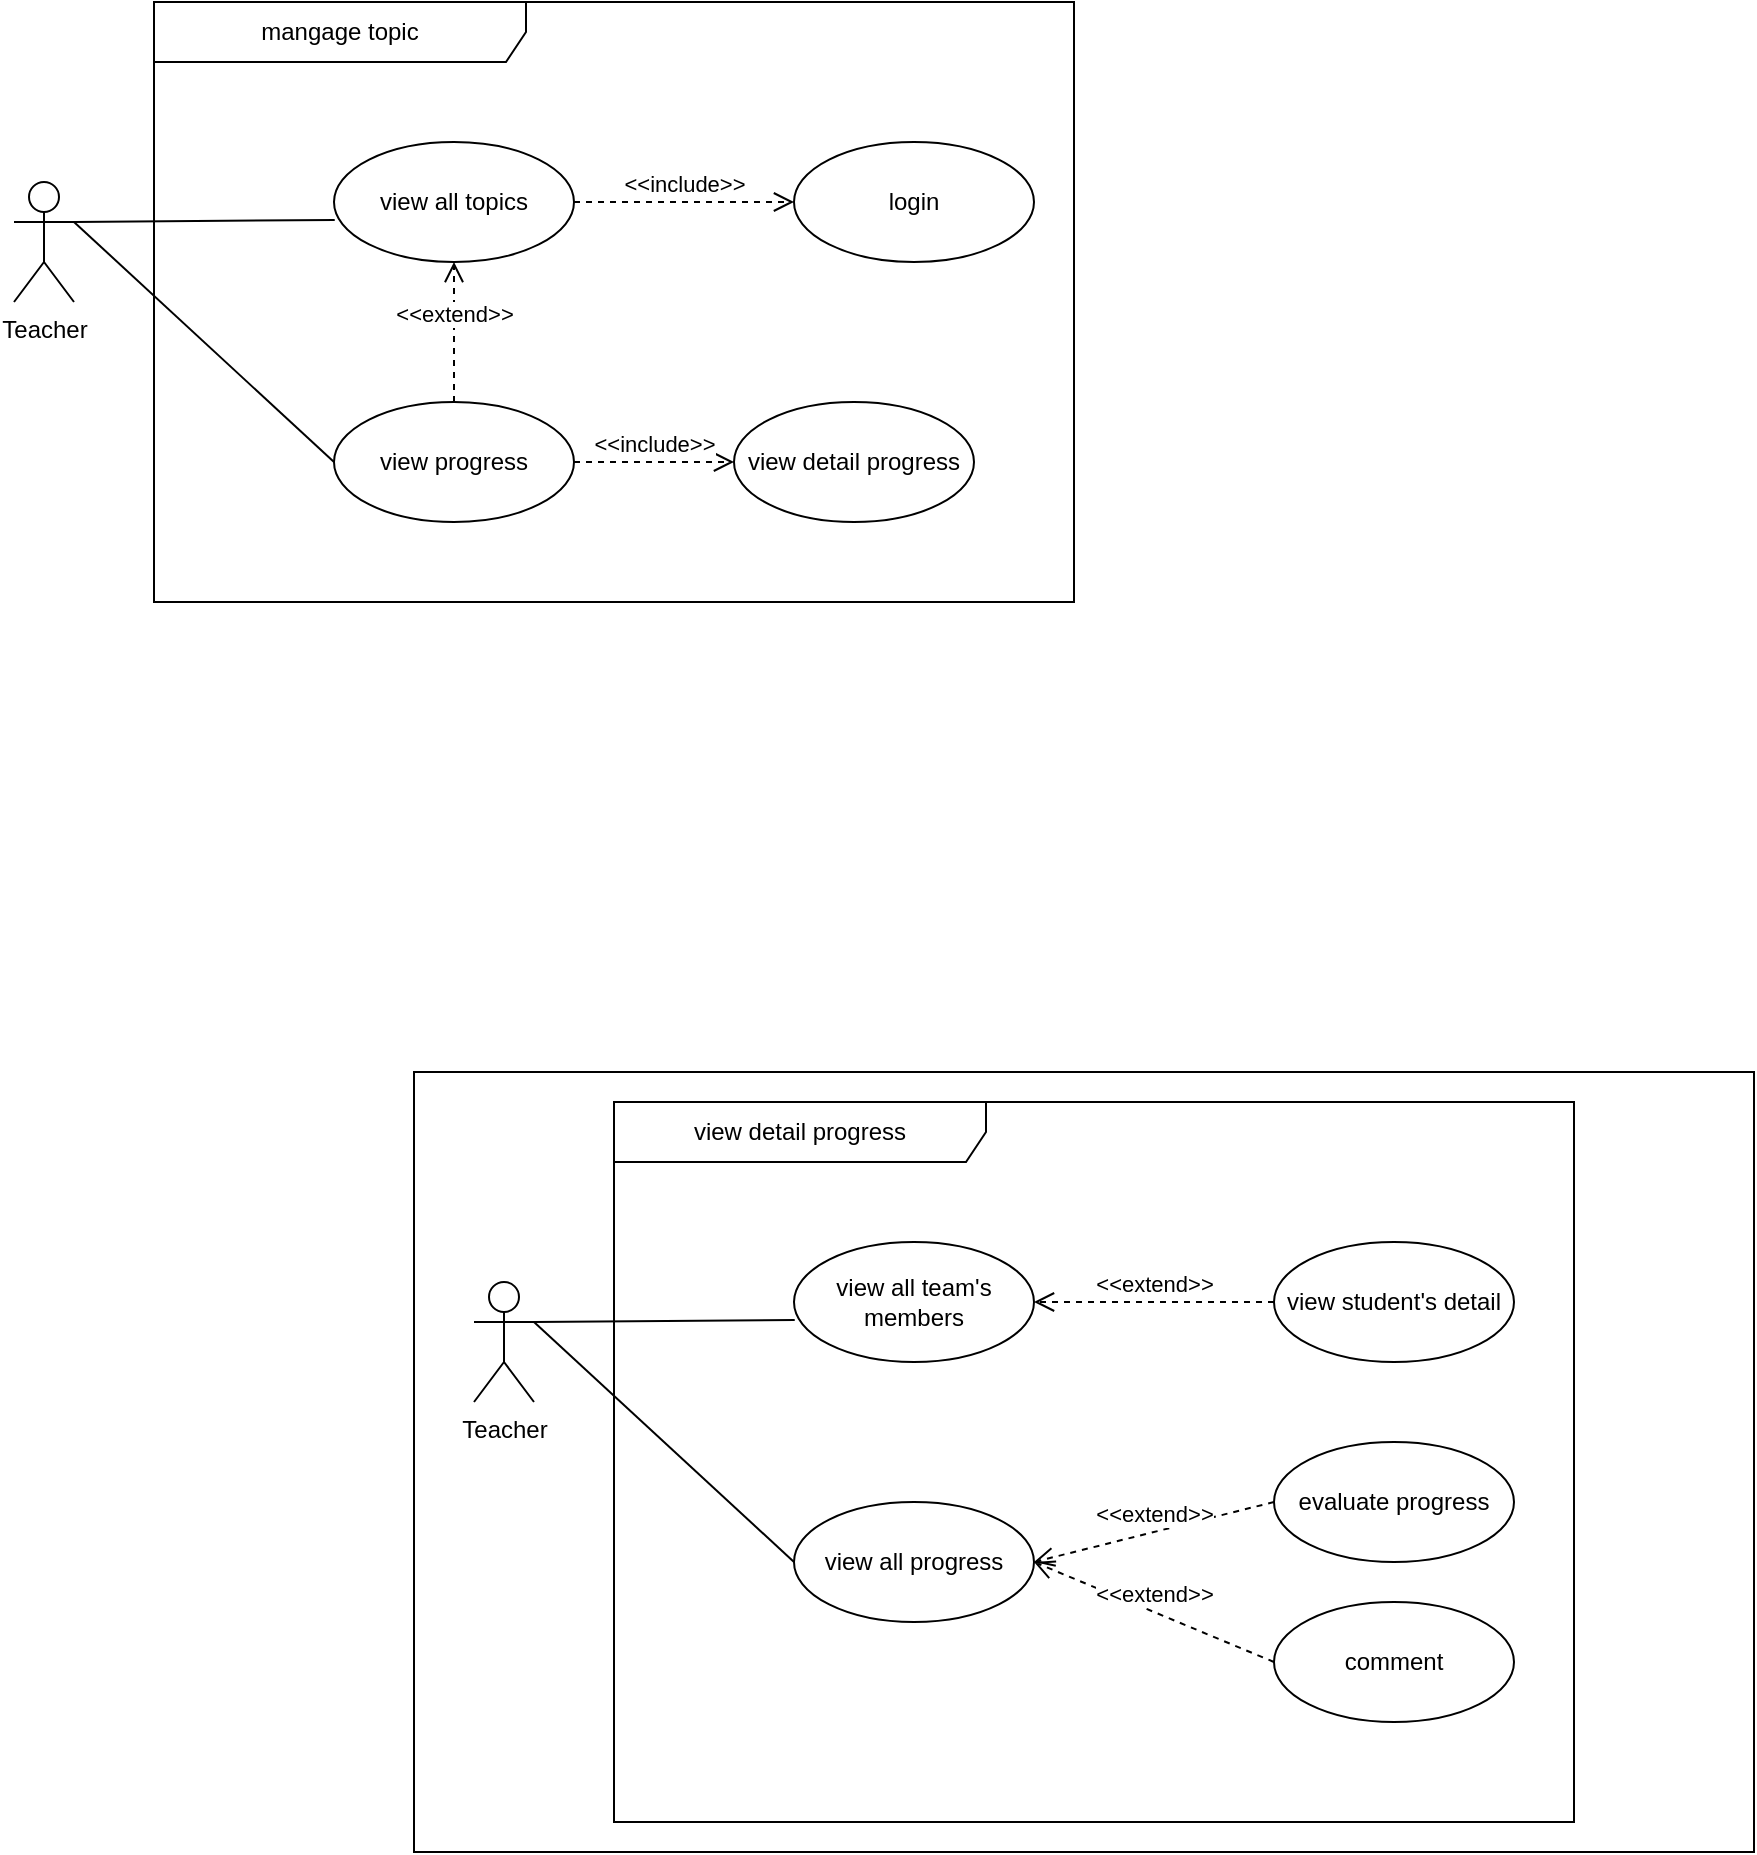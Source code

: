 <mxfile version="22.0.3" type="device" pages="4">
  <diagram name="Use_case" id="tmcjMvVKgUL5vrdiGds9">
    <mxGraphModel dx="1588" dy="1022" grid="1" gridSize="10" guides="1" tooltips="1" connect="1" arrows="1" fold="1" page="1" pageScale="1" pageWidth="827" pageHeight="1169" background="#ffffff" math="0" shadow="0">
      <root>
        <mxCell id="0" />
        <mxCell id="1" parent="0" />
        <mxCell id="wRH0gW3kqShQNexmKcGj-1" value="" style="rounded=0;whiteSpace=wrap;html=1;" vertex="1" parent="1">
          <mxGeometry x="380" y="695" width="670" height="390" as="geometry" />
        </mxCell>
        <mxCell id="u2tn9ce7TpoNjvauAtEM-1" value="Teacher" style="shape=umlActor;verticalLabelPosition=bottom;verticalAlign=top;html=1;outlineConnect=0;" vertex="1" parent="1">
          <mxGeometry x="180" y="250" width="30" height="60" as="geometry" />
        </mxCell>
        <mxCell id="u2tn9ce7TpoNjvauAtEM-2" value="mangage topic" style="shape=umlFrame;whiteSpace=wrap;html=1;pointerEvents=0;width=186;height=30;" vertex="1" parent="1">
          <mxGeometry x="250" y="160" width="460" height="300" as="geometry" />
        </mxCell>
        <mxCell id="u2tn9ce7TpoNjvauAtEM-3" value="&amp;lt;&amp;lt;include&amp;gt;&amp;gt;" style="html=1;verticalAlign=bottom;endArrow=open;dashed=1;endSize=8;curved=0;rounded=0;exitX=1;exitY=0.5;exitDx=0;exitDy=0;entryX=0;entryY=0.5;entryDx=0;entryDy=0;" edge="1" parent="1" source="u2tn9ce7TpoNjvauAtEM-5" target="u2tn9ce7TpoNjvauAtEM-4">
          <mxGeometry relative="1" as="geometry">
            <mxPoint x="550" y="230" as="sourcePoint" />
            <mxPoint x="470" y="230" as="targetPoint" />
          </mxGeometry>
        </mxCell>
        <mxCell id="u2tn9ce7TpoNjvauAtEM-4" value="login" style="ellipse;whiteSpace=wrap;html=1;" vertex="1" parent="1">
          <mxGeometry x="570" y="230" width="120" height="60" as="geometry" />
        </mxCell>
        <mxCell id="u2tn9ce7TpoNjvauAtEM-5" value="view all topics" style="ellipse;whiteSpace=wrap;html=1;" vertex="1" parent="1">
          <mxGeometry x="340" y="230" width="120" height="60" as="geometry" />
        </mxCell>
        <mxCell id="u2tn9ce7TpoNjvauAtEM-6" value="" style="endArrow=none;html=1;rounded=0;exitX=1;exitY=0.333;exitDx=0;exitDy=0;exitPerimeter=0;entryX=0.003;entryY=0.65;entryDx=0;entryDy=0;entryPerimeter=0;" edge="1" parent="1" source="u2tn9ce7TpoNjvauAtEM-1" target="u2tn9ce7TpoNjvauAtEM-5">
          <mxGeometry width="50" height="50" relative="1" as="geometry">
            <mxPoint x="220" y="230" as="sourcePoint" />
            <mxPoint x="270" y="180" as="targetPoint" />
          </mxGeometry>
        </mxCell>
        <mxCell id="u2tn9ce7TpoNjvauAtEM-7" value="&amp;lt;&amp;lt;extend&amp;gt;&amp;gt;" style="html=1;verticalAlign=bottom;endArrow=open;dashed=1;endSize=8;curved=0;rounded=0;exitX=0.5;exitY=0;exitDx=0;exitDy=0;entryX=0.5;entryY=1;entryDx=0;entryDy=0;" edge="1" parent="1" source="u2tn9ce7TpoNjvauAtEM-16" target="u2tn9ce7TpoNjvauAtEM-5">
          <mxGeometry relative="1" as="geometry">
            <mxPoint x="400" y="330" as="sourcePoint" />
            <mxPoint x="716" y="311" as="targetPoint" />
          </mxGeometry>
        </mxCell>
        <mxCell id="u2tn9ce7TpoNjvauAtEM-8" value="view detail progress" style="ellipse;whiteSpace=wrap;html=1;" vertex="1" parent="1">
          <mxGeometry x="540" y="360" width="120" height="60" as="geometry" />
        </mxCell>
        <mxCell id="u2tn9ce7TpoNjvauAtEM-9" value="Teacher" style="shape=umlActor;verticalLabelPosition=bottom;verticalAlign=top;html=1;outlineConnect=0;" vertex="1" parent="1">
          <mxGeometry x="410" y="800" width="30" height="60" as="geometry" />
        </mxCell>
        <mxCell id="u2tn9ce7TpoNjvauAtEM-10" value="view detail progress" style="shape=umlFrame;whiteSpace=wrap;html=1;pointerEvents=0;width=186;height=30;" vertex="1" parent="1">
          <mxGeometry x="480" y="710" width="480" height="360" as="geometry" />
        </mxCell>
        <mxCell id="u2tn9ce7TpoNjvauAtEM-11" value="view all progress" style="ellipse;whiteSpace=wrap;html=1;" vertex="1" parent="1">
          <mxGeometry x="570" y="910" width="120" height="60" as="geometry" />
        </mxCell>
        <mxCell id="u2tn9ce7TpoNjvauAtEM-12" value="view all team&#39;s members" style="ellipse;whiteSpace=wrap;html=1;" vertex="1" parent="1">
          <mxGeometry x="570" y="780" width="120" height="60" as="geometry" />
        </mxCell>
        <mxCell id="u2tn9ce7TpoNjvauAtEM-13" value="" style="endArrow=none;html=1;rounded=0;exitX=1;exitY=0.333;exitDx=0;exitDy=0;exitPerimeter=0;entryX=0.003;entryY=0.65;entryDx=0;entryDy=0;entryPerimeter=0;" edge="1" parent="1" source="u2tn9ce7TpoNjvauAtEM-9" target="u2tn9ce7TpoNjvauAtEM-12">
          <mxGeometry width="50" height="50" relative="1" as="geometry">
            <mxPoint x="450" y="780" as="sourcePoint" />
            <mxPoint x="500" y="730" as="targetPoint" />
          </mxGeometry>
        </mxCell>
        <mxCell id="u2tn9ce7TpoNjvauAtEM-14" value="&amp;lt;&amp;lt;extend&amp;gt;&amp;gt;" style="html=1;verticalAlign=bottom;endArrow=open;dashed=1;endSize=8;curved=0;rounded=0;exitX=0;exitY=0.5;exitDx=0;exitDy=0;entryX=1;entryY=0.5;entryDx=0;entryDy=0;" edge="1" parent="1" source="u2tn9ce7TpoNjvauAtEM-15" target="u2tn9ce7TpoNjvauAtEM-12">
          <mxGeometry relative="1" as="geometry">
            <mxPoint x="630" y="880" as="sourcePoint" />
            <mxPoint x="946" y="861" as="targetPoint" />
          </mxGeometry>
        </mxCell>
        <mxCell id="u2tn9ce7TpoNjvauAtEM-15" value="view student&#39;s detail" style="ellipse;whiteSpace=wrap;html=1;" vertex="1" parent="1">
          <mxGeometry x="810" y="780" width="120" height="60" as="geometry" />
        </mxCell>
        <mxCell id="u2tn9ce7TpoNjvauAtEM-16" value="view progress" style="ellipse;whiteSpace=wrap;html=1;" vertex="1" parent="1">
          <mxGeometry x="340" y="360" width="120" height="60" as="geometry" />
        </mxCell>
        <mxCell id="u2tn9ce7TpoNjvauAtEM-17" value="" style="endArrow=none;html=1;rounded=0;exitX=1;exitY=0.333;exitDx=0;exitDy=0;exitPerimeter=0;entryX=0;entryY=0.5;entryDx=0;entryDy=0;" edge="1" parent="1" source="u2tn9ce7TpoNjvauAtEM-1" target="u2tn9ce7TpoNjvauAtEM-16">
          <mxGeometry width="50" height="50" relative="1" as="geometry">
            <mxPoint x="270" y="320" as="sourcePoint" />
            <mxPoint x="400" y="319" as="targetPoint" />
          </mxGeometry>
        </mxCell>
        <mxCell id="u2tn9ce7TpoNjvauAtEM-18" value="&amp;lt;&amp;lt;include&amp;gt;&amp;gt;" style="html=1;verticalAlign=bottom;endArrow=open;dashed=1;endSize=8;curved=0;rounded=0;exitX=1;exitY=0.5;exitDx=0;exitDy=0;entryX=0;entryY=0.5;entryDx=0;entryDy=0;" edge="1" parent="1" source="u2tn9ce7TpoNjvauAtEM-16" target="u2tn9ce7TpoNjvauAtEM-8">
          <mxGeometry relative="1" as="geometry">
            <mxPoint x="490" y="380" as="sourcePoint" />
            <mxPoint x="600" y="380" as="targetPoint" />
          </mxGeometry>
        </mxCell>
        <mxCell id="u2tn9ce7TpoNjvauAtEM-19" value="&amp;lt;&amp;lt;extend&amp;gt;&amp;gt;" style="html=1;verticalAlign=bottom;endArrow=open;dashed=1;endSize=8;curved=0;rounded=0;exitX=0;exitY=0.5;exitDx=0;exitDy=0;entryX=1;entryY=0.5;entryDx=0;entryDy=0;" edge="1" parent="1" source="u2tn9ce7TpoNjvauAtEM-20" target="u2tn9ce7TpoNjvauAtEM-11">
          <mxGeometry relative="1" as="geometry">
            <mxPoint x="730" y="920" as="sourcePoint" />
            <mxPoint x="630" y="920" as="targetPoint" />
          </mxGeometry>
        </mxCell>
        <mxCell id="u2tn9ce7TpoNjvauAtEM-20" value="evaluate progress" style="ellipse;whiteSpace=wrap;html=1;" vertex="1" parent="1">
          <mxGeometry x="810" y="880" width="120" height="60" as="geometry" />
        </mxCell>
        <mxCell id="u2tn9ce7TpoNjvauAtEM-21" value="" style="endArrow=none;html=1;rounded=0;exitX=1;exitY=0.333;exitDx=0;exitDy=0;exitPerimeter=0;entryX=0;entryY=0.5;entryDx=0;entryDy=0;" edge="1" parent="1" source="u2tn9ce7TpoNjvauAtEM-9" target="u2tn9ce7TpoNjvauAtEM-11">
          <mxGeometry width="50" height="50" relative="1" as="geometry">
            <mxPoint x="510" y="900" as="sourcePoint" />
            <mxPoint x="640" y="899" as="targetPoint" />
          </mxGeometry>
        </mxCell>
        <mxCell id="u2tn9ce7TpoNjvauAtEM-22" value="comment" style="ellipse;whiteSpace=wrap;html=1;" vertex="1" parent="1">
          <mxGeometry x="810" y="960" width="120" height="60" as="geometry" />
        </mxCell>
        <mxCell id="u2tn9ce7TpoNjvauAtEM-23" value="&amp;lt;&amp;lt;extend&amp;gt;&amp;gt;" style="html=1;verticalAlign=bottom;endArrow=open;dashed=1;endSize=8;curved=0;rounded=0;exitX=0;exitY=0.5;exitDx=0;exitDy=0;entryX=1;entryY=0.5;entryDx=0;entryDy=0;" edge="1" parent="1" source="u2tn9ce7TpoNjvauAtEM-22" target="u2tn9ce7TpoNjvauAtEM-11">
          <mxGeometry relative="1" as="geometry">
            <mxPoint x="680" y="980" as="sourcePoint" />
            <mxPoint x="550" y="980" as="targetPoint" />
          </mxGeometry>
        </mxCell>
      </root>
    </mxGraphModel>
  </diagram>
  <diagram id="_Zhtr7d30MeCwXppFq3A" name="Class-diagram">
    <mxGraphModel dx="4301" dy="2872" grid="1" gridSize="10" guides="1" tooltips="1" connect="1" arrows="1" fold="1" page="1" pageScale="1" pageWidth="827" pageHeight="1169" math="0" shadow="0">
      <root>
        <mxCell id="0" />
        <mxCell id="1" parent="0" />
        <mxCell id="VNLyaeQR8Mx1TpH5JarL-2" value="ProjectDetailController" style="swimlane;fontStyle=1;align=center;verticalAlign=top;childLayout=stackLayout;horizontal=1;startSize=26;horizontalStack=0;resizeParent=1;resizeParentMax=0;resizeLast=0;collapsible=1;marginBottom=0;whiteSpace=wrap;html=1;" parent="1" vertex="1">
          <mxGeometry x="310" y="710" width="260" height="246" as="geometry" />
        </mxCell>
        <mxCell id="VNLyaeQR8Mx1TpH5JarL-3" value="- commentService : CommentService&lt;br&gt;&lt;br&gt;-infoProjectRegister : infoProjectRegister&lt;br&gt;&lt;br&gt;-ProjectDetailService : projectDetailService&amp;nbsp;&lt;br&gt;&lt;br&gt;&lt;br&gt;" style="text;strokeColor=none;fillColor=none;align=left;verticalAlign=top;spacingLeft=4;spacingRight=4;overflow=hidden;rotatable=0;points=[[0,0.5],[1,0.5]];portConstraint=eastwest;whiteSpace=wrap;html=1;" parent="VNLyaeQR8Mx1TpH5JarL-2" vertex="1">
          <mxGeometry y="26" width="260" height="100" as="geometry" />
        </mxCell>
        <mxCell id="VNLyaeQR8Mx1TpH5JarL-4" value="" style="line;strokeWidth=1;fillColor=none;align=left;verticalAlign=middle;spacingTop=-1;spacingLeft=3;spacingRight=3;rotatable=0;labelPosition=right;points=[];portConstraint=eastwest;strokeColor=inherit;" parent="VNLyaeQR8Mx1TpH5JarL-2" vertex="1">
          <mxGeometry y="126" width="260" height="8" as="geometry" />
        </mxCell>
        <mxCell id="VNLyaeQR8Mx1TpH5JarL-5" value="+&amp;nbsp;getProcessById(id): project&lt;br style=&quot;border-color: var(--border-color);&quot;&gt;&lt;br style=&quot;border-color: var(--border-color);&quot;&gt;+updateProcess(topic):&amp;nbsp;project&lt;br style=&quot;border-color: var(--border-color);&quot;&gt;&lt;br style=&quot;border-color: var(--border-color);&quot;&gt;+&amp;nbsp;findById&lt;span style=&quot;border-color: var(--border-color); background-color: initial;&quot;&gt;(id): project&lt;br&gt;&lt;br&gt;&lt;br&gt;&lt;/span&gt;" style="text;strokeColor=none;fillColor=none;align=left;verticalAlign=top;spacingLeft=4;spacingRight=4;overflow=hidden;rotatable=0;points=[[0,0.5],[1,0.5]];portConstraint=eastwest;whiteSpace=wrap;html=1;" parent="VNLyaeQR8Mx1TpH5JarL-2" vertex="1">
          <mxGeometry y="134" width="260" height="112" as="geometry" />
        </mxCell>
        <mxCell id="VNLyaeQR8Mx1TpH5JarL-14" value="&amp;lt;&amp;lt;interface&amp;gt;&amp;gt;&lt;br style=&quot;border-color: var(--border-color);&quot;&gt;ProjectDetailRepository&amp;lt;ProgressDetail&lt;br&gt;,Integer&amp;gt;" style="swimlane;fontStyle=1;align=center;verticalAlign=top;childLayout=stackLayout;horizontal=1;startSize=50;horizontalStack=0;resizeParent=1;resizeParentMax=0;resizeLast=0;collapsible=1;marginBottom=0;whiteSpace=wrap;html=1;" parent="1" vertex="1">
          <mxGeometry x="300" y="1632" width="320" height="80" as="geometry" />
        </mxCell>
        <mxCell id="VNLyaeQR8Mx1TpH5JarL-18" value="&amp;lt;&amp;lt;interface&amp;gt;&amp;gt;&lt;br style=&quot;border-color: var(--border-color);&quot;&gt;JpaRepository" style="swimlane;fontStyle=1;align=center;verticalAlign=top;childLayout=stackLayout;horizontal=1;startSize=40;horizontalStack=0;resizeParent=1;resizeParentMax=0;resizeLast=0;collapsible=1;marginBottom=0;whiteSpace=wrap;html=1;" parent="1" vertex="1">
          <mxGeometry x="-370" y="1790" width="160" height="70" as="geometry" />
        </mxCell>
        <mxCell id="VNLyaeQR8Mx1TpH5JarL-10" value="&amp;lt;&amp;lt;interface&amp;gt;&amp;gt;&lt;br&gt;ProjectDetailService" style="swimlane;fontStyle=1;align=center;verticalAlign=top;childLayout=stackLayout;horizontal=1;startSize=40;horizontalStack=0;resizeParent=1;resizeParentMax=0;resizeLast=0;collapsible=1;marginBottom=0;whiteSpace=wrap;html=1;" parent="1" vertex="1">
          <mxGeometry x="310" y="1022" width="260" height="264" as="geometry" />
        </mxCell>
        <mxCell id="VNLyaeQR8Mx1TpH5JarL-11" value="&lt;br&gt;&lt;br&gt;+&amp;nbsp;getProcessById(id): project&lt;br style=&quot;border-color: var(--border-color);&quot;&gt;&lt;br style=&quot;border-color: var(--border-color);&quot;&gt;+updateProcess&lt;span style=&quot;border-color: var(--border-color); background-color: initial;&quot;&gt;(topic):&amp;nbsp;&lt;/span&gt;project&lt;br style=&quot;border-color: var(--border-color);&quot;&gt;&lt;br style=&quot;border-color: var(--border-color);&quot;&gt;+&amp;nbsp;findById&lt;span style=&quot;border-color: var(--border-color); background-color: initial;&quot;&gt;(id): project&lt;br&gt;&lt;br&gt;+GetList() : Page&amp;lt;ProjectDetail&amp;gt;&lt;br style=&quot;border-color: var(--border-color);&quot;&gt;&lt;/span&gt;" style="text;strokeColor=none;fillColor=none;align=left;verticalAlign=top;spacingLeft=4;spacingRight=4;overflow=hidden;rotatable=0;points=[[0,0.5],[1,0.5]];portConstraint=eastwest;whiteSpace=wrap;html=1;" parent="VNLyaeQR8Mx1TpH5JarL-10" vertex="1">
          <mxGeometry y="40" width="260" height="224" as="geometry" />
        </mxCell>
        <mxCell id="VNLyaeQR8Mx1TpH5JarL-6" value="ProjectDetailServiceImpl" style="swimlane;fontStyle=1;align=center;verticalAlign=top;childLayout=stackLayout;horizontal=1;startSize=26;horizontalStack=0;resizeParent=1;resizeParentMax=0;resizeLast=0;collapsible=1;marginBottom=0;whiteSpace=wrap;html=1;" parent="1" vertex="1">
          <mxGeometry x="310" y="1342" width="260" height="220" as="geometry" />
        </mxCell>
        <mxCell id="VNLyaeQR8Mx1TpH5JarL-7" value="ProjectDetailRepository&amp;nbsp;&lt;br&gt;ProjectDetailRepository" style="text;strokeColor=none;fillColor=none;align=left;verticalAlign=top;spacingLeft=4;spacingRight=4;overflow=hidden;rotatable=0;points=[[0,0.5],[1,0.5]];portConstraint=eastwest;whiteSpace=wrap;html=1;" parent="VNLyaeQR8Mx1TpH5JarL-6" vertex="1">
          <mxGeometry y="26" width="260" height="54" as="geometry" />
        </mxCell>
        <mxCell id="VNLyaeQR8Mx1TpH5JarL-8" value="" style="line;strokeWidth=1;fillColor=none;align=left;verticalAlign=middle;spacingTop=-1;spacingLeft=3;spacingRight=3;rotatable=0;labelPosition=right;points=[];portConstraint=eastwest;strokeColor=inherit;" parent="VNLyaeQR8Mx1TpH5JarL-6" vertex="1">
          <mxGeometry y="80" width="260" height="8" as="geometry" />
        </mxCell>
        <mxCell id="VNLyaeQR8Mx1TpH5JarL-9" value="+&amp;nbsp;getProcessById&lt;span style=&quot;background-color: initial;&quot;&gt;(id): project&lt;/span&gt;&lt;br&gt;&lt;br style=&quot;border-color: var(--border-color);&quot;&gt;+updateProcess&lt;span style=&quot;background-color: initial;&quot;&gt;(topic):&amp;nbsp;&lt;/span&gt;project&lt;br&gt;&lt;br style=&quot;border-color: var(--border-color);&quot;&gt;+&amp;nbsp;findById(id):&amp;nbsp;project&lt;br&gt;&lt;span style=&quot;background-color: initial;&quot;&gt;&lt;br&gt;+GetList() : Page&amp;lt;ProjectDetail&amp;gt;&lt;br&gt;&lt;br&gt;&lt;/span&gt;" style="text;strokeColor=none;fillColor=none;align=left;verticalAlign=top;spacingLeft=4;spacingRight=4;overflow=hidden;rotatable=0;points=[[0,0.5],[1,0.5]];portConstraint=eastwest;whiteSpace=wrap;html=1;" parent="VNLyaeQR8Mx1TpH5JarL-6" vertex="1">
          <mxGeometry y="88" width="260" height="132" as="geometry" />
        </mxCell>
        <mxCell id="VNLyaeQR8Mx1TpH5JarL-26" value="InfoProjectRegister" style="swimlane;fontStyle=1;align=center;verticalAlign=top;childLayout=stackLayout;horizontal=1;startSize=26;horizontalStack=0;resizeParent=1;resizeParentMax=0;resizeLast=0;collapsible=1;marginBottom=0;whiteSpace=wrap;html=1;" parent="1" vertex="1">
          <mxGeometry x="-230" y="-70" width="160" height="400" as="geometry" />
        </mxCell>
        <mxCell id="VNLyaeQR8Mx1TpH5JarL-27" value="- id: interger&lt;br&gt;&lt;br&gt;-&amp;nbsp;descriptionURL: String&lt;br&gt;&lt;br style=&quot;border-color: var(--border-color);&quot;&gt;- content: String&lt;br&gt;&lt;br style=&quot;border-color: var(--border-color);&quot;&gt;- date: date" style="text;strokeColor=none;fillColor=none;align=left;verticalAlign=top;spacingLeft=4;spacingRight=4;overflow=hidden;rotatable=0;points=[[0,0.5],[1,0.5]];portConstraint=eastwest;whiteSpace=wrap;html=1;" parent="VNLyaeQR8Mx1TpH5JarL-26" vertex="1">
          <mxGeometry y="26" width="160" height="134" as="geometry" />
        </mxCell>
        <mxCell id="VNLyaeQR8Mx1TpH5JarL-28" value="" style="line;strokeWidth=1;fillColor=none;align=left;verticalAlign=middle;spacingTop=-1;spacingLeft=3;spacingRight=3;rotatable=0;labelPosition=right;points=[];portConstraint=eastwest;strokeColor=inherit;" parent="VNLyaeQR8Mx1TpH5JarL-26" vertex="1">
          <mxGeometry y="160" width="160" height="8" as="geometry" />
        </mxCell>
        <mxCell id="VNLyaeQR8Mx1TpH5JarL-29" value="+ getId(): interger&lt;br&gt;&lt;br&gt;+ getIdTeacher(): interger&lt;br&gt;&lt;br&gt;+ getContent(): String&lt;br&gt;&lt;br&gt;+ getDate(): date&lt;br&gt;&lt;br&gt;+ setId(): void&lt;br&gt;&lt;br style=&quot;border-color: var(--border-color);&quot;&gt;+ setIdTeacher(): void&lt;br&gt;&lt;br style=&quot;border-color: var(--border-color);&quot;&gt;+ setContent(): void&lt;br&gt;&lt;br style=&quot;border-color: var(--border-color);&quot;&gt;+ setDate(): void" style="text;strokeColor=none;fillColor=none;align=left;verticalAlign=top;spacingLeft=4;spacingRight=4;overflow=hidden;rotatable=0;points=[[0,0.5],[1,0.5]];portConstraint=eastwest;whiteSpace=wrap;html=1;" parent="VNLyaeQR8Mx1TpH5JarL-26" vertex="1">
          <mxGeometry y="168" width="160" height="232" as="geometry" />
        </mxCell>
        <mxCell id="VNLyaeQR8Mx1TpH5JarL-38" value="" style="endArrow=diamondThin;endFill=1;endSize=24;html=1;rounded=0;exitX=0.5;exitY=0;exitDx=0;exitDy=0;entryX=0.495;entryY=0.992;entryDx=0;entryDy=0;entryPerimeter=0;" parent="1" source="VNLyaeQR8Mx1TpH5JarL-10" target="VNLyaeQR8Mx1TpH5JarL-5" edge="1">
          <mxGeometry width="160" relative="1" as="geometry">
            <mxPoint x="730" y="752" as="sourcePoint" />
            <mxPoint x="890" y="752" as="targetPoint" />
          </mxGeometry>
        </mxCell>
        <mxCell id="VNLyaeQR8Mx1TpH5JarL-41" value="owns" style="text;html=1;align=center;verticalAlign=middle;resizable=0;points=[];autosize=1;strokeColor=none;fillColor=none;" parent="1" vertex="1">
          <mxGeometry x="435" y="970" width="50" height="30" as="geometry" />
        </mxCell>
        <mxCell id="VNLyaeQR8Mx1TpH5JarL-42" value="" style="endArrow=diamondThin;endFill=1;endSize=24;html=1;rounded=0;exitX=0.439;exitY=-0.006;exitDx=0;exitDy=0;exitPerimeter=0;entryX=0.495;entryY=1.024;entryDx=0;entryDy=0;entryPerimeter=0;" parent="1" source="VNLyaeQR8Mx1TpH5JarL-14" target="VNLyaeQR8Mx1TpH5JarL-9" edge="1">
          <mxGeometry width="160" relative="1" as="geometry">
            <mxPoint x="440" y="1512" as="sourcePoint" />
            <mxPoint x="439" y="1462" as="targetPoint" />
          </mxGeometry>
        </mxCell>
        <mxCell id="VNLyaeQR8Mx1TpH5JarL-44" value="" style="html=1;verticalAlign=bottom;endArrow=block;curved=0;rounded=0;entryX=1;entryY=0.5;entryDx=0;entryDy=0;exitX=0.5;exitY=1;exitDx=0;exitDy=0;" parent="1" source="VNLyaeQR8Mx1TpH5JarL-14" target="VNLyaeQR8Mx1TpH5JarL-18" edge="1">
          <mxGeometry width="80" relative="1" as="geometry">
            <mxPoint x="430" y="1662" as="sourcePoint" />
            <mxPoint x="500" y="1752" as="targetPoint" />
          </mxGeometry>
        </mxCell>
        <mxCell id="VNLyaeQR8Mx1TpH5JarL-47" value="Use" style="endArrow=open;endSize=12;dashed=1;html=1;rounded=0;exitX=-0.008;exitY=0.337;exitDx=0;exitDy=0;entryX=1.025;entryY=0.797;entryDx=0;entryDy=0;entryPerimeter=0;exitPerimeter=0;" parent="1" source="VNLyaeQR8Mx1TpH5JarL-11" target="VNLyaeQR8Mx1TpH5JarL-31" edge="1">
          <mxGeometry width="160" relative="1" as="geometry">
            <mxPoint x="320" y="710" as="sourcePoint" />
            <mxPoint x="453" y="709" as="targetPoint" />
          </mxGeometry>
        </mxCell>
        <mxCell id="VNLyaeQR8Mx1TpH5JarL-48" value="Use" style="endArrow=open;endSize=12;dashed=1;html=1;rounded=0;exitX=0;exitY=0.5;exitDx=0;exitDy=0;entryX=1.007;entryY=0.164;entryDx=0;entryDy=0;entryPerimeter=0;" parent="1" source="VNLyaeQR8Mx1TpH5JarL-7" target="VNLyaeQR8Mx1TpH5JarL-33" edge="1">
          <mxGeometry width="160" relative="1" as="geometry">
            <mxPoint x="340" y="960" as="sourcePoint" />
            <mxPoint x="473" y="959" as="targetPoint" />
          </mxGeometry>
        </mxCell>
        <mxCell id="VNLyaeQR8Mx1TpH5JarL-49" value="Use" style="endArrow=open;endSize=12;dashed=1;html=1;rounded=0;exitX=0;exitY=0.5;exitDx=0;exitDy=0;entryX=1;entryY=0.5;entryDx=0;entryDy=0;" parent="1" source="VNLyaeQR8Mx1TpH5JarL-14" target="VNLyaeQR8Mx1TpH5JarL-33" edge="1">
          <mxGeometry width="160" relative="1" as="geometry">
            <mxPoint x="380" y="1190" as="sourcePoint" />
            <mxPoint x="513" y="1189" as="targetPoint" />
          </mxGeometry>
        </mxCell>
        <mxCell id="VNLyaeQR8Mx1TpH5JarL-51" value="InfoProjectRegisterController" style="swimlane;fontStyle=1;align=center;verticalAlign=top;childLayout=stackLayout;horizontal=1;startSize=26;horizontalStack=0;resizeParent=1;resizeParentMax=0;resizeLast=0;collapsible=1;marginBottom=0;whiteSpace=wrap;html=1;" parent="1" vertex="1">
          <mxGeometry x="-1117" y="780" width="260" height="190" as="geometry" />
        </mxCell>
        <mxCell id="VNLyaeQR8Mx1TpH5JarL-52" value="- commentService : CommentService" style="text;strokeColor=none;fillColor=none;align=left;verticalAlign=top;spacingLeft=4;spacingRight=4;overflow=hidden;rotatable=0;points=[[0,0.5],[1,0.5]];portConstraint=eastwest;whiteSpace=wrap;html=1;" parent="VNLyaeQR8Mx1TpH5JarL-51" vertex="1">
          <mxGeometry y="26" width="260" height="44" as="geometry" />
        </mxCell>
        <mxCell id="VNLyaeQR8Mx1TpH5JarL-53" value="" style="line;strokeWidth=1;fillColor=none;align=left;verticalAlign=middle;spacingTop=-1;spacingLeft=3;spacingRight=3;rotatable=0;labelPosition=right;points=[];portConstraint=eastwest;strokeColor=inherit;" parent="VNLyaeQR8Mx1TpH5JarL-51" vertex="1">
          <mxGeometry y="70" width="260" height="8" as="geometry" />
        </mxCell>
        <mxCell id="VNLyaeQR8Mx1TpH5JarL-54" value="+ getAllComment(): List&amp;lt;StudentComment&amp;gt;&lt;br&gt;&lt;br&gt;+createComment(): void&lt;br&gt;&lt;br&gt;+deleteCommentById(id): void" style="text;strokeColor=none;fillColor=none;align=left;verticalAlign=top;spacingLeft=4;spacingRight=4;overflow=hidden;rotatable=0;points=[[0,0.5],[1,0.5]];portConstraint=eastwest;whiteSpace=wrap;html=1;" parent="VNLyaeQR8Mx1TpH5JarL-51" vertex="1">
          <mxGeometry y="78" width="260" height="112" as="geometry" />
        </mxCell>
        <mxCell id="VNLyaeQR8Mx1TpH5JarL-67" value="Student" style="swimlane;fontStyle=1;align=center;verticalAlign=top;childLayout=stackLayout;horizontal=1;startSize=26;horizontalStack=0;resizeParent=1;resizeParentMax=0;resizeLast=0;collapsible=1;marginBottom=0;whiteSpace=wrap;html=1;" parent="1" vertex="1">
          <mxGeometry x="-670" y="-781" width="190" height="1130" as="geometry" />
        </mxCell>
        <mxCell id="VNLyaeQR8Mx1TpH5JarL-68" value="- id: integer&lt;br&gt;&lt;br&gt;- name: String&lt;br&gt;&lt;br&gt;- code: integer&lt;br&gt;&lt;br&gt;- email: String&lt;br&gt;&lt;br&gt;- phoneNumber: String&lt;br&gt;&lt;br&gt;- address: String&lt;br&gt;&lt;br&gt;- dateOfBirth: date&lt;br&gt;&lt;br&gt;- gender: integer&lt;br&gt;&lt;br&gt;- flag: integer&lt;br&gt;&lt;br&gt;- idAccount: integer&lt;br&gt;&lt;br&gt;- idTeam: integer&lt;br&gt;&lt;br&gt;- idClass: integer" style="text;strokeColor=none;fillColor=none;align=left;verticalAlign=top;spacingLeft=4;spacingRight=4;overflow=hidden;rotatable=0;points=[[0,0.5],[1,0.5]];portConstraint=eastwest;whiteSpace=wrap;html=1;" parent="VNLyaeQR8Mx1TpH5JarL-67" vertex="1">
          <mxGeometry y="26" width="190" height="394" as="geometry" />
        </mxCell>
        <mxCell id="VNLyaeQR8Mx1TpH5JarL-69" value="" style="line;strokeWidth=1;fillColor=none;align=left;verticalAlign=middle;spacingTop=-1;spacingLeft=3;spacingRight=3;rotatable=0;labelPosition=right;points=[];portConstraint=eastwest;strokeColor=inherit;" parent="VNLyaeQR8Mx1TpH5JarL-67" vertex="1">
          <mxGeometry y="420" width="190" height="8" as="geometry" />
        </mxCell>
        <mxCell id="VNLyaeQR8Mx1TpH5JarL-70" value="+ getId(): interger&lt;br&gt;&lt;br&gt;+ getName(): String&lt;br&gt;&lt;br&gt;+ getCode(): interger&lt;br&gt;&lt;br&gt;+ getEmail(): String&lt;br&gt;&lt;br&gt;+ getPhoneNumber(): String&lt;br&gt;&lt;br&gt;+ getAddress(): String&lt;br&gt;&lt;br&gt;+ getDateOfBirth(): date&lt;br&gt;&lt;br&gt;+ getGender(): interger&lt;br&gt;&lt;br&gt;+ getFlag(): interger&lt;br&gt;&lt;br&gt;+ getIdAccount(): interger&lt;br&gt;&lt;br&gt;+ getIdTeam(): interger&lt;br&gt;&lt;br&gt;+ getIdClass(): interger&lt;br&gt;&lt;br&gt;+ setId(): void&lt;br&gt;&lt;br style=&quot;border-color: var(--border-color);&quot;&gt;+ setName(): void&lt;br&gt;&lt;br style=&quot;border-color: var(--border-color);&quot;&gt;+ setCode(): void&lt;br&gt;&lt;br style=&quot;border-color: var(--border-color);&quot;&gt;+ setEmail(): void&lt;br&gt;&lt;br style=&quot;border-color: var(--border-color);&quot;&gt;+ setPhoneNumber(): void&lt;br&gt;&lt;br style=&quot;border-color: var(--border-color);&quot;&gt;+ setAddress(): void&lt;br&gt;&lt;br style=&quot;border-color: var(--border-color);&quot;&gt;+ setDateOfBirth(): void&lt;br&gt;&lt;br style=&quot;border-color: var(--border-color);&quot;&gt;+ setGender(): void&lt;br&gt;&lt;br&gt;+ setFlag(): void&lt;br style=&quot;border-color: var(--border-color);&quot;&gt;&lt;br style=&quot;border-color: var(--border-color);&quot;&gt;+ setIdAccount(): void&lt;br style=&quot;border-color: var(--border-color);&quot;&gt;&lt;br style=&quot;border-color: var(--border-color);&quot;&gt;+ setIdTeam(): void&lt;br style=&quot;border-color: var(--border-color);&quot;&gt;&lt;br style=&quot;border-color: var(--border-color);&quot;&gt;+ setIdClass(): void" style="text;strokeColor=none;fillColor=none;align=left;verticalAlign=top;spacingLeft=4;spacingRight=4;overflow=hidden;rotatable=0;points=[[0,0.5],[1,0.5]];portConstraint=eastwest;whiteSpace=wrap;html=1;" parent="VNLyaeQR8Mx1TpH5JarL-67" vertex="1">
          <mxGeometry y="428" width="190" height="702" as="geometry" />
        </mxCell>
        <mxCell id="VNLyaeQR8Mx1TpH5JarL-78" value="is" style="text;html=1;align=center;verticalAlign=middle;resizable=0;points=[];autosize=1;strokeColor=none;fillColor=none;" parent="1" vertex="1">
          <mxGeometry x="130" y="1780" width="30" height="30" as="geometry" />
        </mxCell>
        <mxCell id="1ealqm-SzS4WN13alV4B-9" value="Project" style="swimlane;fontStyle=1;align=center;verticalAlign=top;childLayout=stackLayout;horizontal=1;startSize=26;horizontalStack=0;resizeParent=1;resizeParentMax=0;resizeLast=0;collapsible=1;marginBottom=0;whiteSpace=wrap;html=1;" parent="1" vertex="1">
          <mxGeometry x="35" y="-480" width="160" height="578" as="geometry" />
        </mxCell>
        <mxCell id="1ealqm-SzS4WN13alV4B-10" value="- id: interger&lt;br&gt;&lt;br&gt;-&amp;nbsp;name&lt;span style=&quot;background-color: initial;&quot;&gt;: String&lt;br&gt;&lt;/span&gt;&lt;br&gt;-introduce : String&lt;br&gt;&lt;br style=&quot;border-color: var(--border-color);&quot;&gt;- content: String&lt;br&gt;&lt;br style=&quot;border-color: var(--border-color);&quot;&gt;-&amp;nbsp;date: date&lt;br&gt;&lt;br&gt;- image :String&lt;br&gt;&lt;br&gt;-content : String&lt;span style=&quot;background-color: initial;&quot;&gt;&lt;br&gt;&lt;br&gt;&lt;/span&gt;&lt;span style=&quot;background-color: initial;&quot;&gt;&lt;br&gt;&lt;br&gt;&lt;/span&gt;" style="text;strokeColor=none;fillColor=none;align=left;verticalAlign=top;spacingLeft=4;spacingRight=4;overflow=hidden;rotatable=0;points=[[0,0.5],[1,0.5]];portConstraint=eastwest;whiteSpace=wrap;html=1;" parent="1ealqm-SzS4WN13alV4B-9" vertex="1">
          <mxGeometry y="26" width="160" height="234" as="geometry" />
        </mxCell>
        <mxCell id="1ealqm-SzS4WN13alV4B-11" value="" style="line;strokeWidth=1;fillColor=none;align=left;verticalAlign=middle;spacingTop=-1;spacingLeft=3;spacingRight=3;rotatable=0;labelPosition=right;points=[];portConstraint=eastwest;strokeColor=inherit;" parent="1ealqm-SzS4WN13alV4B-9" vertex="1">
          <mxGeometry y="260" width="160" height="8" as="geometry" />
        </mxCell>
        <mxCell id="1ealqm-SzS4WN13alV4B-12" value="+ getId(): interger&lt;br&gt;&lt;br&gt;+ getIdTeacher(): interger&lt;br&gt;&lt;br&gt;+ getContent(): String&lt;br&gt;&lt;br&gt;+ getDate(): date&lt;br&gt;&lt;br&gt;+ setId(): void&lt;br&gt;&lt;br style=&quot;border-color: var(--border-color);&quot;&gt;+ setIdTeacher(): void&lt;br&gt;&lt;br style=&quot;border-color: var(--border-color);&quot;&gt;+ setContent(): void&lt;br&gt;&lt;br style=&quot;border-color: var(--border-color);&quot;&gt;+ setDate(): void" style="text;strokeColor=none;fillColor=none;align=left;verticalAlign=top;spacingLeft=4;spacingRight=4;overflow=hidden;rotatable=0;points=[[0,0.5],[1,0.5]];portConstraint=eastwest;whiteSpace=wrap;html=1;" parent="1ealqm-SzS4WN13alV4B-9" vertex="1">
          <mxGeometry y="268" width="160" height="310" as="geometry" />
        </mxCell>
        <mxCell id="FjLT5AoToDPWvCQAl6fg-3" value="realizes" style="text;html=1;align=center;verticalAlign=middle;resizable=0;points=[];autosize=1;strokeColor=none;fillColor=none;" parent="1" vertex="1">
          <mxGeometry x="-980" y="1220" width="60" height="30" as="geometry" />
        </mxCell>
        <mxCell id="5Ay3qrcKxgUyH8ZK21os-3" value="&amp;lt;&amp;lt;interface&amp;gt;&amp;gt;&lt;br style=&quot;border-color: var(--border-color);&quot;&gt;CommentRepository&amp;lt;Comment&lt;br&gt;,Integer&amp;gt;" style="swimlane;fontStyle=1;align=center;verticalAlign=top;childLayout=stackLayout;horizontal=1;startSize=50;horizontalStack=0;resizeParent=1;resizeParentMax=0;resizeLast=0;collapsible=1;marginBottom=0;whiteSpace=wrap;html=1;" vertex="1" parent="1">
          <mxGeometry x="-1147" y="1625" width="320" height="80" as="geometry" />
        </mxCell>
        <mxCell id="5Ay3qrcKxgUyH8ZK21os-5" value="CommentServiceImp" style="swimlane;fontStyle=1;align=center;verticalAlign=top;childLayout=stackLayout;horizontal=1;startSize=26;horizontalStack=0;resizeParent=1;resizeParentMax=0;resizeLast=0;collapsible=1;marginBottom=0;whiteSpace=wrap;html=1;" vertex="1" parent="1">
          <mxGeometry x="-1117" y="1275" width="260" height="170" as="geometry" />
        </mxCell>
        <mxCell id="5Ay3qrcKxgUyH8ZK21os-6" value="CommentRepository&amp;nbsp;CommentRepositoryv" style="text;strokeColor=none;fillColor=none;align=left;verticalAlign=top;spacingLeft=4;spacingRight=4;overflow=hidden;rotatable=0;points=[[0,0.5],[1,0.5]];portConstraint=eastwest;whiteSpace=wrap;html=1;" vertex="1" parent="5Ay3qrcKxgUyH8ZK21os-5">
          <mxGeometry y="26" width="260" height="54" as="geometry" />
        </mxCell>
        <mxCell id="5Ay3qrcKxgUyH8ZK21os-7" value="" style="line;strokeWidth=1;fillColor=none;align=left;verticalAlign=middle;spacingTop=-1;spacingLeft=3;spacingRight=3;rotatable=0;labelPosition=right;points=[];portConstraint=eastwest;strokeColor=inherit;" vertex="1" parent="5Ay3qrcKxgUyH8ZK21os-5">
          <mxGeometry y="80" width="260" height="8" as="geometry" />
        </mxCell>
        <mxCell id="5Ay3qrcKxgUyH8ZK21os-8" value="+getListAppreciate(): Page&amp;lt;Comment&amp;gt;" style="text;strokeColor=none;fillColor=none;align=left;verticalAlign=top;spacingLeft=4;spacingRight=4;overflow=hidden;rotatable=0;points=[[0,0.5],[1,0.5]];portConstraint=eastwest;whiteSpace=wrap;html=1;" vertex="1" parent="5Ay3qrcKxgUyH8ZK21os-5">
          <mxGeometry y="88" width="260" height="82" as="geometry" />
        </mxCell>
        <mxCell id="5Ay3qrcKxgUyH8ZK21os-12" value="&amp;lt;&amp;lt;interface&amp;gt;&amp;gt;&lt;br&gt;CommentService" style="swimlane;fontStyle=1;align=center;verticalAlign=top;childLayout=stackLayout;horizontal=1;startSize=40;horizontalStack=0;resizeParent=1;resizeParentMax=0;resizeLast=0;collapsible=1;marginBottom=0;whiteSpace=wrap;html=1;" vertex="1" parent="1">
          <mxGeometry x="-1117" y="1059" width="260" height="120" as="geometry" />
        </mxCell>
        <mxCell id="5Ay3qrcKxgUyH8ZK21os-13" value="+getListAppreciate(): Page&amp;lt;Comment&lt;span style=&quot;background-color: initial;&quot;&gt;&amp;gt;&lt;/span&gt;&lt;br&gt;" style="text;strokeColor=none;fillColor=none;align=left;verticalAlign=top;spacingLeft=4;spacingRight=4;overflow=hidden;rotatable=0;points=[[0,0.5],[1,0.5]];portConstraint=eastwest;whiteSpace=wrap;html=1;" vertex="1" parent="5Ay3qrcKxgUyH8ZK21os-12">
          <mxGeometry y="40" width="260" height="80" as="geometry" />
        </mxCell>
        <mxCell id="5Ay3qrcKxgUyH8ZK21os-14" value="Use" style="endArrow=open;endSize=12;dashed=1;html=1;rounded=0;exitX=1;exitY=0.5;exitDx=0;exitDy=0;entryX=0;entryY=0.5;entryDx=0;entryDy=0;" edge="1" parent="1" source="5Ay3qrcKxgUyH8ZK21os-13" target="5Ay3qrcKxgUyH8ZK21os-30">
          <mxGeometry width="160" relative="1" as="geometry">
            <mxPoint x="-1427" y="725" as="sourcePoint" />
            <mxPoint x="-410.8" y="1115.11" as="targetPoint" />
          </mxGeometry>
        </mxCell>
        <mxCell id="5Ay3qrcKxgUyH8ZK21os-15" value="Use" style="endArrow=open;endSize=12;dashed=1;html=1;rounded=0;exitX=1;exitY=0.5;exitDx=0;exitDy=0;entryX=0;entryY=0.5;entryDx=0;entryDy=0;" edge="1" parent="1" source="5Ay3qrcKxgUyH8ZK21os-6" target="5Ay3qrcKxgUyH8ZK21os-32">
          <mxGeometry width="160" relative="1" as="geometry">
            <mxPoint x="-1337" y="1265" as="sourcePoint" />
            <mxPoint x="-406.6" y="1227.25" as="targetPoint" />
          </mxGeometry>
        </mxCell>
        <mxCell id="5Ay3qrcKxgUyH8ZK21os-16" value="Use" style="endArrow=open;endSize=12;dashed=1;html=1;rounded=0;exitX=1;exitY=0.5;exitDx=0;exitDy=0;entryX=0;entryY=0.5;entryDx=0;entryDy=0;" edge="1" parent="1" source="VNLyaeQR8Mx1TpH5JarL-54" target="5Ay3qrcKxgUyH8ZK21os-30">
          <mxGeometry width="160" relative="1" as="geometry">
            <mxPoint x="-1347" y="965" as="sourcePoint" />
            <mxPoint x="-1380.8" y="980.92" as="targetPoint" />
          </mxGeometry>
        </mxCell>
        <mxCell id="5Ay3qrcKxgUyH8ZK21os-24" value="" style="endArrow=diamondThin;endFill=0;endSize=24;html=1;rounded=0;exitX=-0.033;exitY=0.836;exitDx=0;exitDy=0;exitPerimeter=0;entryX=1.009;entryY=0.072;entryDx=0;entryDy=0;entryPerimeter=0;" edge="1" parent="1" source="1ealqm-SzS4WN13alV4B-8" target="VNLyaeQR8Mx1TpH5JarL-70">
          <mxGeometry width="160" relative="1" as="geometry">
            <mxPoint x="360" y="1700" as="sourcePoint" />
            <mxPoint x="520" y="1700" as="targetPoint" />
          </mxGeometry>
        </mxCell>
        <mxCell id="1ealqm-SzS4WN13alV4B-5" value="Group" style="swimlane;fontStyle=1;align=center;verticalAlign=top;childLayout=stackLayout;horizontal=1;startSize=26;horizontalStack=0;resizeParent=1;resizeParentMax=0;resizeLast=0;collapsible=1;marginBottom=0;whiteSpace=wrap;html=1;" parent="1" vertex="1">
          <mxGeometry x="-230" y="-710" width="160" height="450" as="geometry" />
        </mxCell>
        <mxCell id="1ealqm-SzS4WN13alV4B-6" value="- id: interger&lt;br&gt;&lt;br&gt;-&amp;nbsp;name&lt;span style=&quot;background-color: initial;&quot;&gt;: String&lt;/span&gt;&lt;br&gt;&lt;br style=&quot;border-color: var(--border-color);&quot;&gt;- content: String&lt;br&gt;&lt;br style=&quot;border-color: var(--border-color);&quot;&gt;-&amp;nbsp;date&lt;span style=&quot;background-color: initial;&quot;&gt;: date&lt;br&gt;&lt;br&gt;&lt;br&gt;&lt;/span&gt;" style="text;strokeColor=none;fillColor=none;align=left;verticalAlign=top;spacingLeft=4;spacingRight=4;overflow=hidden;rotatable=0;points=[[0,0.5],[1,0.5]];portConstraint=eastwest;whiteSpace=wrap;html=1;" parent="1ealqm-SzS4WN13alV4B-5" vertex="1">
          <mxGeometry y="26" width="160" height="134" as="geometry" />
        </mxCell>
        <mxCell id="1ealqm-SzS4WN13alV4B-7" value="" style="line;strokeWidth=1;fillColor=none;align=left;verticalAlign=middle;spacingTop=-1;spacingLeft=3;spacingRight=3;rotatable=0;labelPosition=right;points=[];portConstraint=eastwest;strokeColor=inherit;" parent="1ealqm-SzS4WN13alV4B-5" vertex="1">
          <mxGeometry y="160" width="160" height="8" as="geometry" />
        </mxCell>
        <mxCell id="1ealqm-SzS4WN13alV4B-8" value="+ getId(): interger&lt;br&gt;&lt;br&gt;+ getIdTeacher(): interger&lt;br&gt;&lt;br&gt;+ getContent(): String&lt;br&gt;&lt;br&gt;+ getDate(): date&lt;br&gt;&lt;br&gt;+ setId(): void&lt;br&gt;&lt;br style=&quot;border-color: var(--border-color);&quot;&gt;+ setIdTeacher(): void&lt;br&gt;&lt;br style=&quot;border-color: var(--border-color);&quot;&gt;+ setContent(): void&lt;br&gt;&lt;br style=&quot;border-color: var(--border-color);&quot;&gt;+ setDate(): void" style="text;strokeColor=none;fillColor=none;align=left;verticalAlign=top;spacingLeft=4;spacingRight=4;overflow=hidden;rotatable=0;points=[[0,0.5],[1,0.5]];portConstraint=eastwest;whiteSpace=wrap;html=1;" parent="1ealqm-SzS4WN13alV4B-5" vertex="1">
          <mxGeometry y="168" width="160" height="282" as="geometry" />
        </mxCell>
        <mxCell id="5Ay3qrcKxgUyH8ZK21os-25" value="" style="endArrow=diamondThin;endFill=0;endSize=24;html=1;rounded=0;exitX=0.5;exitY=0;exitDx=0;exitDy=0;" edge="1" parent="1" source="VNLyaeQR8Mx1TpH5JarL-26" target="1ealqm-SzS4WN13alV4B-8">
          <mxGeometry width="160" relative="1" as="geometry">
            <mxPoint x="810" y="-200" as="sourcePoint" />
            <mxPoint x="426" y="-203" as="targetPoint" />
          </mxGeometry>
        </mxCell>
        <mxCell id="5Ay3qrcKxgUyH8ZK21os-26" value="" style="endArrow=diamondThin;endFill=0;endSize=24;html=1;rounded=0;exitX=1;exitY=0.5;exitDx=0;exitDy=0;entryX=-0.011;entryY=0.752;entryDx=0;entryDy=0;entryPerimeter=0;" edge="1" parent="1" target="1ealqm-SzS4WN13alV4B-12">
          <mxGeometry width="160" relative="1" as="geometry">
            <mxPoint x="-70.0" y="20" as="sourcePoint" />
            <mxPoint x="40" y="20" as="targetPoint" />
          </mxGeometry>
        </mxCell>
        <mxCell id="5Ay3qrcKxgUyH8ZK21os-27" value="" style="endArrow=diamondThin;endFill=0;endSize=24;html=1;rounded=0;exitX=1.025;exitY=0.289;exitDx=0;exitDy=0;exitPerimeter=0;entryX=0;entryY=-0.014;entryDx=0;entryDy=0;entryPerimeter=0;" edge="1" parent="1" source="VNLyaeQR8Mx1TpH5JarL-29" target="5Ay3qrcKxgUyH8ZK21os-21">
          <mxGeometry width="160" relative="1" as="geometry">
            <mxPoint x="1110" y="140" as="sourcePoint" />
            <mxPoint x="726" y="137" as="targetPoint" />
          </mxGeometry>
        </mxCell>
        <mxCell id="5Ay3qrcKxgUyH8ZK21os-28" value="" style="endArrow=diamondThin;endFill=0;endSize=24;html=1;rounded=0;exitX=0.75;exitY=0;exitDx=0;exitDy=0;" edge="1" parent="1" source="VNLyaeQR8Mx1TpH5JarL-30" target="VNLyaeQR8Mx1TpH5JarL-29">
          <mxGeometry width="160" relative="1" as="geometry">
            <mxPoint x="660" y="440" as="sourcePoint" />
            <mxPoint x="276" y="437" as="targetPoint" />
            <Array as="points">
              <mxPoint x="-160" y="340" />
            </Array>
          </mxGeometry>
        </mxCell>
        <mxCell id="5Ay3qrcKxgUyH8ZK21os-29" value="Comment" style="swimlane;fontStyle=1;align=center;verticalAlign=top;childLayout=stackLayout;horizontal=1;startSize=26;horizontalStack=0;resizeParent=1;resizeParentMax=0;resizeLast=0;collapsible=1;marginBottom=0;whiteSpace=wrap;html=1;" vertex="1" parent="1">
          <mxGeometry x="-740" y="1082" width="260" height="250" as="geometry" />
        </mxCell>
        <mxCell id="5Ay3qrcKxgUyH8ZK21os-30" value="- id : int&amp;nbsp;&lt;br&gt;&lt;br&gt;-&amp;nbsp;timeComment : DATETIME&lt;br&gt;&lt;br&gt;-&amp;nbsp;title : String&amp;nbsp;&lt;br&gt;&lt;br&gt;-&amp;nbsp;content : String&amp;nbsp;" style="text;strokeColor=none;fillColor=none;align=left;verticalAlign=top;spacingLeft=4;spacingRight=4;overflow=hidden;rotatable=0;points=[[0,0.5],[1,0.5]];portConstraint=eastwest;whiteSpace=wrap;html=1;" vertex="1" parent="5Ay3qrcKxgUyH8ZK21os-29">
          <mxGeometry y="26" width="260" height="134" as="geometry" />
        </mxCell>
        <mxCell id="5Ay3qrcKxgUyH8ZK21os-31" value="" style="line;strokeWidth=1;fillColor=none;align=left;verticalAlign=middle;spacingTop=-1;spacingLeft=3;spacingRight=3;rotatable=0;labelPosition=right;points=[];portConstraint=eastwest;strokeColor=inherit;" vertex="1" parent="5Ay3qrcKxgUyH8ZK21os-29">
          <mxGeometry y="160" width="260" height="8" as="geometry" />
        </mxCell>
        <mxCell id="5Ay3qrcKxgUyH8ZK21os-32" value="+getId/setId() : Int&lt;br&gt;+get/setTimeComment() : DateTime&lt;br&gt;+get/setTitle : String&lt;br&gt;+get/setContent : String" style="text;strokeColor=none;fillColor=none;align=left;verticalAlign=top;spacingLeft=4;spacingRight=4;overflow=hidden;rotatable=0;points=[[0,0.5],[1,0.5]];portConstraint=eastwest;whiteSpace=wrap;html=1;" vertex="1" parent="5Ay3qrcKxgUyH8ZK21os-29">
          <mxGeometry y="168" width="260" height="82" as="geometry" />
        </mxCell>
        <mxCell id="5Ay3qrcKxgUyH8ZK21os-34" value="" style="endArrow=block;dashed=1;endFill=0;endSize=12;html=1;rounded=0;exitX=0.5;exitY=0;exitDx=0;exitDy=0;" edge="1" parent="1" source="5Ay3qrcKxgUyH8ZK21os-5" target="5Ay3qrcKxgUyH8ZK21os-13">
          <mxGeometry width="160" relative="1" as="geometry">
            <mxPoint x="-757" y="1165" as="sourcePoint" />
            <mxPoint x="-597" y="1165" as="targetPoint" />
          </mxGeometry>
        </mxCell>
        <mxCell id="5Ay3qrcKxgUyH8ZK21os-35" value="" style="endArrow=diamondThin;endFill=1;endSize=24;html=1;rounded=0;exitX=0.5;exitY=0;exitDx=0;exitDy=0;" edge="1" parent="1" source="5Ay3qrcKxgUyH8ZK21os-12" target="VNLyaeQR8Mx1TpH5JarL-54">
          <mxGeometry width="160" relative="1" as="geometry">
            <mxPoint x="-1017" y="1015" as="sourcePoint" />
            <mxPoint x="-1018" y="948" as="targetPoint" />
          </mxGeometry>
        </mxCell>
        <mxCell id="5Ay3qrcKxgUyH8ZK21os-36" value="" style="endArrow=diamondThin;endFill=1;endSize=24;html=1;rounded=0;exitX=0.5;exitY=0;exitDx=0;exitDy=0;entryX=0.499;entryY=1.063;entryDx=0;entryDy=0;entryPerimeter=0;" edge="1" parent="1" source="5Ay3qrcKxgUyH8ZK21os-3" target="5Ay3qrcKxgUyH8ZK21os-8">
          <mxGeometry width="160" relative="1" as="geometry">
            <mxPoint x="-1107" y="1545" as="sourcePoint" />
            <mxPoint x="-1108" y="1478" as="targetPoint" />
          </mxGeometry>
        </mxCell>
        <mxCell id="VNLyaeQR8Mx1TpH5JarL-30" value="ProjectDetail" style="swimlane;fontStyle=1;align=center;verticalAlign=top;childLayout=stackLayout;horizontal=1;startSize=26;horizontalStack=0;resizeParent=1;resizeParentMax=0;resizeLast=0;collapsible=1;marginBottom=0;whiteSpace=wrap;html=1;" parent="1" vertex="1">
          <mxGeometry x="-300" y="1070" width="190" height="476" as="geometry" />
        </mxCell>
        <mxCell id="VNLyaeQR8Mx1TpH5JarL-31" value="- id: interger&lt;br&gt;&lt;br&gt;- dateStart: String&lt;br&gt;&lt;br&gt;-&amp;nbsp;dateEnd&lt;span style=&quot;background-color: initial;&quot;&gt;: interger&lt;br&gt;&lt;/span&gt;&lt;br&gt;- totalPercent : Interger&lt;br&gt;&lt;br&gt;-processNumber : Interger" style="text;strokeColor=none;fillColor=none;align=left;verticalAlign=top;spacingLeft=4;spacingRight=4;overflow=hidden;rotatable=0;points=[[0,0.5],[1,0.5]];portConstraint=eastwest;whiteSpace=wrap;html=1;" parent="VNLyaeQR8Mx1TpH5JarL-30" vertex="1">
          <mxGeometry y="26" width="190" height="160" as="geometry" />
        </mxCell>
        <mxCell id="VNLyaeQR8Mx1TpH5JarL-32" value="" style="line;strokeWidth=1;fillColor=none;align=left;verticalAlign=middle;spacingTop=-1;spacingLeft=3;spacingRight=3;rotatable=0;labelPosition=right;points=[];portConstraint=eastwest;strokeColor=inherit;" parent="VNLyaeQR8Mx1TpH5JarL-30" vertex="1">
          <mxGeometry y="186" width="190" height="8" as="geometry" />
        </mxCell>
        <mxCell id="VNLyaeQR8Mx1TpH5JarL-33" value="+ getId(): interger&lt;br&gt;&lt;br&gt;+getDateStart&lt;span style=&quot;background-color: initial;&quot;&gt;(): String&lt;/span&gt;&lt;br&gt;&lt;br&gt;+&amp;nbsp;getDateEnd&lt;span style=&quot;background-color: initial;&quot;&gt;(): String&lt;/span&gt;&lt;br&gt;&lt;br&gt;+ getTotalPercent(): Interger&lt;br&gt;&lt;br&gt;+ getProcessNumber(): Interger&lt;br&gt;&lt;br&gt;+ setId(): void&lt;br&gt;&lt;br&gt;+setDateStart(): String&lt;br style=&quot;border-color: var(--border-color);&quot;&gt;&lt;br style=&quot;border-color: var(--border-color);&quot;&gt;+ setDateEnd&lt;span style=&quot;border-color: var(--border-color); background-color: initial;&quot;&gt;(): String&lt;/span&gt;&lt;br style=&quot;border-color: var(--border-color);&quot;&gt;&lt;br style=&quot;border-color: var(--border-color);&quot;&gt;+ setTotalPercent(): Interger&lt;br&gt;&lt;br&gt;+ setProcessNumber(): Interger" style="text;strokeColor=none;fillColor=none;align=left;verticalAlign=top;spacingLeft=4;spacingRight=4;overflow=hidden;rotatable=0;points=[[0,0.5],[1,0.5]];portConstraint=eastwest;whiteSpace=wrap;html=1;" parent="VNLyaeQR8Mx1TpH5JarL-30" vertex="1">
          <mxGeometry y="194" width="190" height="282" as="geometry" />
        </mxCell>
        <mxCell id="5Ay3qrcKxgUyH8ZK21os-20" value="Teacher" style="swimlane;fontStyle=1;align=center;verticalAlign=top;childLayout=stackLayout;horizontal=1;startSize=26;horizontalStack=0;resizeParent=1;resizeParentMax=0;resizeLast=0;collapsible=1;marginBottom=0;whiteSpace=wrap;html=1;" vertex="1" parent="1">
          <mxGeometry x="20" y="145" width="190" height="810" as="geometry" />
        </mxCell>
        <mxCell id="5Ay3qrcKxgUyH8ZK21os-21" value="- id: interger&lt;br style=&quot;border-color: var(--border-color);&quot;&gt;&lt;br style=&quot;border-color: var(--border-color);&quot;&gt;- address: String&lt;br style=&quot;border-color: var(--border-color);&quot;&gt;&lt;br style=&quot;border-color: var(--border-color);&quot;&gt;- avatar: integer&lt;br style=&quot;border-color: var(--border-color);&quot;&gt;&lt;br style=&quot;border-color: var(--border-color);&quot;&gt;- date : date&lt;br style=&quot;border-color: var(--border-color);&quot;&gt;&lt;br style=&quot;border-color: var(--border-color);&quot;&gt;-email: Integer&lt;br style=&quot;border-color: var(--border-color);&quot;&gt;&lt;br style=&quot;border-color: var(--border-color);&quot;&gt;-gender : Integer&lt;br style=&quot;border-color: var(--border-color);&quot;&gt;&lt;br style=&quot;border-color: var(--border-color);&quot;&gt;- name :String&lt;br style=&quot;border-color: var(--border-color);&quot;&gt;&lt;br style=&quot;border-color: var(--border-color);&quot;&gt;-phone : String" style="text;strokeColor=none;fillColor=none;align=left;verticalAlign=top;spacingLeft=4;spacingRight=4;overflow=hidden;rotatable=0;points=[[0,0.5],[1,0.5]];portConstraint=eastwest;whiteSpace=wrap;html=1;" vertex="1" parent="5Ay3qrcKxgUyH8ZK21os-20">
          <mxGeometry y="26" width="190" height="264" as="geometry" />
        </mxCell>
        <mxCell id="5Ay3qrcKxgUyH8ZK21os-22" value="" style="line;strokeWidth=1;fillColor=none;align=left;verticalAlign=middle;spacingTop=-1;spacingLeft=3;spacingRight=3;rotatable=0;labelPosition=right;points=[];portConstraint=eastwest;strokeColor=inherit;" vertex="1" parent="5Ay3qrcKxgUyH8ZK21os-20">
          <mxGeometry y="290" width="190" height="8" as="geometry" />
        </mxCell>
        <mxCell id="5Ay3qrcKxgUyH8ZK21os-23" value="+ getId(): interger&lt;br style=&quot;border-color: var(--border-color);&quot;&gt;&lt;br style=&quot;border-color: var(--border-color);&quot;&gt;+getAddress(): String&lt;br style=&quot;border-color: var(--border-color);&quot;&gt;&lt;br style=&quot;border-color: var(--border-color);&quot;&gt;+&amp;nbsp;getAvatar&lt;span style=&quot;border-color: var(--border-color); background-color: initial;&quot;&gt;(): String&lt;/span&gt;&lt;br style=&quot;border-color: var(--border-color);&quot;&gt;&lt;br style=&quot;border-color: var(--border-color);&quot;&gt;+ getDate(): date&lt;br style=&quot;border-color: var(--border-color);&quot;&gt;&lt;br style=&quot;border-color: var(--border-color);&quot;&gt;+ getEmail(): Interger&lt;br style=&quot;border-color: var(--border-color);&quot;&gt;&lt;br style=&quot;border-color: var(--border-color);&quot;&gt;+getName():String&lt;br style=&quot;border-color: var(--border-color);&quot;&gt;&lt;br style=&quot;border-color: var(--border-color);&quot;&gt;+getPhone() : String&lt;br style=&quot;border-color: var(--border-color);&quot;&gt;&lt;br style=&quot;border-color: var(--border-color);&quot;&gt;+getGender():Interger&lt;br style=&quot;border-color: var(--border-color);&quot;&gt;&lt;br style=&quot;border-color: var(--border-color);&quot;&gt;+ setId(): void&lt;br style=&quot;border-color: var(--border-color);&quot;&gt;&lt;br style=&quot;border-color: var(--border-color);&quot;&gt;+ setId(): interger&lt;br style=&quot;border-color: var(--border-color);&quot;&gt;&lt;br style=&quot;border-color: var(--border-color);&quot;&gt;+setAddress(): String&lt;br style=&quot;border-color: var(--border-color);&quot;&gt;&lt;br style=&quot;border-color: var(--border-color);&quot;&gt;+ setAvatar&lt;span style=&quot;border-color: var(--border-color); background-color: initial;&quot;&gt;(): String&lt;/span&gt;&lt;br style=&quot;border-color: var(--border-color);&quot;&gt;&lt;br style=&quot;border-color: var(--border-color);&quot;&gt;+ setDate(): date&lt;br style=&quot;border-color: var(--border-color);&quot;&gt;&lt;br style=&quot;border-color: var(--border-color);&quot;&gt;+ setEmail(): Interger&lt;br style=&quot;border-color: var(--border-color);&quot;&gt;&lt;br style=&quot;border-color: var(--border-color);&quot;&gt;+setName():String&lt;br style=&quot;border-color: var(--border-color);&quot;&gt;&lt;br style=&quot;border-color: var(--border-color);&quot;&gt;+setPhone() : String&lt;br style=&quot;border-color: var(--border-color);&quot;&gt;&lt;br style=&quot;border-color: var(--border-color);&quot;&gt;+setGender():Intergerr" style="text;strokeColor=none;fillColor=none;align=left;verticalAlign=top;spacingLeft=4;spacingRight=4;overflow=hidden;rotatable=0;points=[[0,0.5],[1,0.5]];portConstraint=eastwest;whiteSpace=wrap;html=1;" vertex="1" parent="5Ay3qrcKxgUyH8ZK21os-20">
          <mxGeometry y="298" width="190" height="512" as="geometry" />
        </mxCell>
        <mxCell id="5Ay3qrcKxgUyH8ZK21os-40" value="" style="endArrow=diamondThin;endFill=0;endSize=24;html=1;rounded=0;exitX=0;exitY=0.5;exitDx=0;exitDy=0;entryX=1;entryY=0.5;entryDx=0;entryDy=0;" edge="1" parent="1" source="VNLyaeQR8Mx1TpH5JarL-31" target="5Ay3qrcKxgUyH8ZK21os-30">
          <mxGeometry width="160" relative="1" as="geometry">
            <mxPoint x="-570" y="570" as="sourcePoint" />
            <mxPoint x="-541" y="146" as="targetPoint" />
          </mxGeometry>
        </mxCell>
        <mxCell id="5Ay3qrcKxgUyH8ZK21os-41" value="owns" style="text;html=1;align=center;verticalAlign=middle;resizable=0;points=[];autosize=1;strokeColor=none;fillColor=none;" vertex="1" parent="1">
          <mxGeometry x="380" y="1595" width="50" height="30" as="geometry" />
        </mxCell>
        <mxCell id="5Ay3qrcKxgUyH8ZK21os-42" value="owns" style="text;html=1;align=center;verticalAlign=middle;resizable=0;points=[];autosize=1;strokeColor=none;fillColor=none;" vertex="1" parent="1">
          <mxGeometry x="-960" y="1540" width="50" height="30" as="geometry" />
        </mxCell>
        <mxCell id="5Ay3qrcKxgUyH8ZK21os-43" value="owns" style="text;html=1;align=center;verticalAlign=middle;resizable=0;points=[];autosize=1;strokeColor=none;fillColor=none;" vertex="1" parent="1">
          <mxGeometry x="-970" y="1010" width="50" height="30" as="geometry" />
        </mxCell>
        <mxCell id="5Ay3qrcKxgUyH8ZK21os-44" value="has" style="text;html=1;align=center;verticalAlign=middle;resizable=0;points=[];autosize=1;strokeColor=none;fillColor=none;" vertex="1" parent="1">
          <mxGeometry x="-240" y="728" width="40" height="30" as="geometry" />
        </mxCell>
        <mxCell id="5Ay3qrcKxgUyH8ZK21os-45" value="has" style="text;html=1;align=center;verticalAlign=middle;resizable=0;points=[];autosize=1;strokeColor=none;fillColor=none;" vertex="1" parent="1">
          <mxGeometry x="-40" y="130" width="40" height="30" as="geometry" />
        </mxCell>
        <mxCell id="5Ay3qrcKxgUyH8ZK21os-46" value="has" style="text;html=1;align=center;verticalAlign=middle;resizable=0;points=[];autosize=1;strokeColor=none;fillColor=none;" vertex="1" parent="1">
          <mxGeometry x="-30" y="-10" width="40" height="30" as="geometry" />
        </mxCell>
        <mxCell id="5Ay3qrcKxgUyH8ZK21os-47" value="has" style="text;html=1;align=center;verticalAlign=middle;resizable=0;points=[];autosize=1;strokeColor=none;fillColor=none;" vertex="1" parent="1">
          <mxGeometry x="-360" y="-340" width="40" height="30" as="geometry" />
        </mxCell>
        <mxCell id="5Ay3qrcKxgUyH8ZK21os-48" value="has" style="text;html=1;align=center;verticalAlign=middle;resizable=0;points=[];autosize=1;strokeColor=none;fillColor=none;" vertex="1" parent="1">
          <mxGeometry x="-190" y="-170" width="40" height="30" as="geometry" />
        </mxCell>
        <mxCell id="5Ay3qrcKxgUyH8ZK21os-49" value="" style="html=1;verticalAlign=bottom;endArrow=block;curved=0;rounded=0;entryX=0;entryY=0.25;entryDx=0;entryDy=0;exitX=0.5;exitY=1;exitDx=0;exitDy=0;" edge="1" parent="1" source="5Ay3qrcKxgUyH8ZK21os-3" target="VNLyaeQR8Mx1TpH5JarL-18">
          <mxGeometry width="80" relative="1" as="geometry">
            <mxPoint x="-690" y="1690" as="sourcePoint" />
            <mxPoint x="-1440" y="1768" as="targetPoint" />
          </mxGeometry>
        </mxCell>
        <mxCell id="5Ay3qrcKxgUyH8ZK21os-50" value="is" style="text;html=1;align=center;verticalAlign=middle;resizable=0;points=[];autosize=1;strokeColor=none;fillColor=none;" vertex="1" parent="1">
          <mxGeometry x="-670" y="1724" width="30" height="30" as="geometry" />
        </mxCell>
        <mxCell id="5Ay3qrcKxgUyH8ZK21os-51" value="has" style="text;html=1;align=center;verticalAlign=middle;resizable=0;points=[];autosize=1;strokeColor=none;fillColor=none;" vertex="1" parent="1">
          <mxGeometry x="-410" y="1129" width="40" height="30" as="geometry" />
        </mxCell>
      </root>
    </mxGraphModel>
  </diagram>
  <diagram id="RrktxXFC0StF4WS5QGr5" name="Sequence-diagram">
    <mxGraphModel dx="2150" dy="852" grid="1" gridSize="10" guides="1" tooltips="1" connect="1" arrows="1" fold="1" page="1" pageScale="1" pageWidth="827" pageHeight="1169" math="0" shadow="0">
      <root>
        <mxCell id="0" />
        <mxCell id="1" parent="0" />
        <mxCell id="mzsFwLpdt6nKTBe6_MSB-1" value="View" style="shape=umlLifeline;perimeter=lifelinePerimeter;container=1;collapsible=0;recursiveResize=0;rounded=0;shadow=0;strokeWidth=1;" parent="1" vertex="1">
          <mxGeometry x="140" y="85" width="100" height="660" as="geometry" />
        </mxCell>
        <mxCell id="mzsFwLpdt6nKTBe6_MSB-13" value="" style="html=1;points=[];perimeter=orthogonalPerimeter;" parent="mzsFwLpdt6nKTBe6_MSB-1" vertex="1">
          <mxGeometry x="45" y="75" width="10" height="475" as="geometry" />
        </mxCell>
        <mxCell id="mzsFwLpdt6nKTBe6_MSB-2" value="ProjectDetailController" style="shape=umlLifeline;perimeter=lifelinePerimeter;container=1;collapsible=0;recursiveResize=0;rounded=0;shadow=0;strokeWidth=1;" parent="1" vertex="1">
          <mxGeometry x="290" y="90" width="150" height="660" as="geometry" />
        </mxCell>
        <mxCell id="EazYHQ836fQ4923_IRUx-4" value="" style="html=1;points=[];perimeter=orthogonalPerimeter;" parent="mzsFwLpdt6nKTBe6_MSB-2" vertex="1">
          <mxGeometry x="70" y="180" width="10" height="330" as="geometry" />
        </mxCell>
        <mxCell id="mzsFwLpdt6nKTBe6_MSB-3" value="ProjectDetailService" style="shape=umlLifeline;perimeter=lifelinePerimeter;container=1;collapsible=0;recursiveResize=0;rounded=0;shadow=0;strokeWidth=1;" parent="1" vertex="1">
          <mxGeometry x="450" y="90" width="150" height="660" as="geometry" />
        </mxCell>
        <mxCell id="bzP_8oCfrXcrsnAPyRPC-1" value="" style="html=1;points=[];perimeter=orthogonalPerimeter;" parent="mzsFwLpdt6nKTBe6_MSB-3" vertex="1">
          <mxGeometry x="70" y="180" width="10" height="330" as="geometry" />
        </mxCell>
        <mxCell id="mzsFwLpdt6nKTBe6_MSB-4" value="ProjectDetailRepository" style="shape=umlLifeline;perimeter=lifelinePerimeter;container=1;collapsible=0;recursiveResize=0;rounded=0;shadow=0;strokeWidth=1;" parent="1" vertex="1">
          <mxGeometry x="630" y="90" width="160" height="660" as="geometry" />
        </mxCell>
        <mxCell id="EazYHQ836fQ4923_IRUx-5" value="" style="html=1;points=[];perimeter=orthogonalPerimeter;" parent="mzsFwLpdt6nKTBe6_MSB-4" vertex="1">
          <mxGeometry x="75" y="240" width="10" height="250" as="geometry" />
        </mxCell>
        <mxCell id="zY2EUPXgLzYKBwbUbdFg-4" value="5.excuteQuery()" style="html=1;verticalAlign=bottom;endArrow=block;entryX=0.45;entryY=0.493;entryDx=0;entryDy=0;entryPerimeter=0;exitX=1.236;exitY=0.285;exitDx=0;exitDy=0;exitPerimeter=0;" parent="mzsFwLpdt6nKTBe6_MSB-4" target="mzsFwLpdt6nKTBe6_MSB-5" edge="1">
          <mxGeometry width="80" relative="1" as="geometry">
            <mxPoint x="85" y="320" as="sourcePoint" />
            <mxPoint x="235" y="320" as="targetPoint" />
          </mxGeometry>
        </mxCell>
        <mxCell id="mzsFwLpdt6nKTBe6_MSB-5" value="Database" style="shape=umlLifeline;perimeter=lifelinePerimeter;container=1;collapsible=0;recursiveResize=0;rounded=0;shadow=0;strokeWidth=1;" parent="1" vertex="1">
          <mxGeometry x="830" y="90" width="100" height="650" as="geometry" />
        </mxCell>
        <mxCell id="bzP_8oCfrXcrsnAPyRPC-2" value="" style="html=1;points=[];perimeter=orthogonalPerimeter;" parent="mzsFwLpdt6nKTBe6_MSB-5" vertex="1">
          <mxGeometry x="45" y="290" width="10" height="170" as="geometry" />
        </mxCell>
        <mxCell id="xwMW9axEba9TCIzq8N61-8" value="" style="swimlane;startSize=0;" vertex="1" parent="mzsFwLpdt6nKTBe6_MSB-5">
          <mxGeometry x="-860" y="330" width="940" height="240" as="geometry" />
        </mxCell>
        <mxCell id="xwMW9axEba9TCIzq8N61-9" value="14.Return result" style="html=1;verticalAlign=bottom;endArrow=open;dashed=1;endSize=8;exitX=-0.082;exitY=0.569;exitDx=0;exitDy=0;exitPerimeter=0;entryX=0.536;entryY=0.543;entryDx=0;entryDy=0;entryPerimeter=0;" edge="1" parent="xwMW9axEba9TCIzq8N61-8">
          <mxGeometry relative="1" as="geometry">
            <mxPoint x="903" y="110" as="sourcePoint" />
            <mxPoint x="745" y="110" as="targetPoint" />
          </mxGeometry>
        </mxCell>
        <mxCell id="xwMW9axEba9TCIzq8N61-10" value="10.Return null" style="html=1;verticalAlign=bottom;endArrow=open;dashed=1;endSize=8;entryX=0.536;entryY=0.543;entryDx=0;entryDy=0;entryPerimeter=0;" edge="1" parent="xwMW9axEba9TCIzq8N61-8">
          <mxGeometry relative="1" as="geometry">
            <mxPoint x="735" y="50.0" as="sourcePoint" />
            <mxPoint x="560" y="50.0" as="targetPoint" />
          </mxGeometry>
        </mxCell>
        <mxCell id="xwMW9axEba9TCIzq8N61-14" value="11.Return null" style="html=1;verticalAlign=bottom;endArrow=open;dashed=1;endSize=8;entryX=0.536;entryY=0.543;entryDx=0;entryDy=0;entryPerimeter=0;" edge="1" parent="xwMW9axEba9TCIzq8N61-8" source="bzP_8oCfrXcrsnAPyRPC-1">
          <mxGeometry relative="1" as="geometry">
            <mxPoint x="540" y="70" as="sourcePoint" />
            <mxPoint x="400" y="70.0" as="targetPoint" />
          </mxGeometry>
        </mxCell>
        <mxCell id="xwMW9axEba9TCIzq8N61-15" value="12.Return null" style="html=1;verticalAlign=bottom;endArrow=open;dashed=1;endSize=8;entryX=0.536;entryY=0.543;entryDx=0;entryDy=0;entryPerimeter=0;" edge="1" parent="xwMW9axEba9TCIzq8N61-8" source="EazYHQ836fQ4923_IRUx-4">
          <mxGeometry relative="1" as="geometry">
            <mxPoint x="370" y="90" as="sourcePoint" />
            <mxPoint x="220" y="90.0" as="targetPoint" />
          </mxGeometry>
        </mxCell>
        <mxCell id="xwMW9axEba9TCIzq8N61-16" value="13.Return null" style="html=1;verticalAlign=bottom;endArrow=open;dashed=1;endSize=8;entryX=0.536;entryY=0.543;entryDx=0;entryDy=0;entryPerimeter=0;exitX=0.279;exitY=0.778;exitDx=0;exitDy=0;exitPerimeter=0;" edge="1" parent="xwMW9axEba9TCIzq8N61-8" source="mzsFwLpdt6nKTBe6_MSB-13">
          <mxGeometry relative="1" as="geometry">
            <mxPoint x="200" y="110" as="sourcePoint" />
            <mxPoint x="30" y="110.0" as="targetPoint" />
          </mxGeometry>
        </mxCell>
        <mxCell id="zY2EUPXgLzYKBwbUbdFg-6" value="15.Return result" style="html=1;verticalAlign=bottom;endArrow=open;dashed=1;endSize=8;entryX=0.536;entryY=0.58;entryDx=0;entryDy=0;entryPerimeter=0;" parent="xwMW9axEba9TCIzq8N61-8" edge="1">
          <mxGeometry relative="1" as="geometry">
            <mxPoint x="730" y="119.47" as="sourcePoint" />
            <mxPoint x="560" y="119.47" as="targetPoint" />
          </mxGeometry>
        </mxCell>
        <mxCell id="zY2EUPXgLzYKBwbUbdFg-7" value="16.Return result" style="html=1;verticalAlign=bottom;endArrow=open;dashed=1;endSize=8;exitX=-0.082;exitY=0.569;exitDx=0;exitDy=0;exitPerimeter=0;entryX=0.536;entryY=0.58;entryDx=0;entryDy=0;entryPerimeter=0;" parent="xwMW9axEba9TCIzq8N61-8" edge="1">
          <mxGeometry relative="1" as="geometry">
            <mxPoint x="549" y="130" as="sourcePoint" />
            <mxPoint x="391" y="131" as="targetPoint" />
          </mxGeometry>
        </mxCell>
        <mxCell id="mzsFwLpdt6nKTBe6_MSB-11" value="1.Select &quot; quản lí đề tài&quot;" style="html=1;verticalAlign=bottom;endArrow=block;entryX=0.043;entryY=0.034;entryDx=0;entryDy=0;entryPerimeter=0;" parent="1" source="EazYHQ836fQ4923_IRUx-2" target="mzsFwLpdt6nKTBe6_MSB-13" edge="1">
          <mxGeometry x="-0.03" y="8" width="80" relative="1" as="geometry">
            <mxPoint x="60" y="180" as="sourcePoint" />
            <mxPoint x="180" y="180" as="targetPoint" />
            <mxPoint as="offset" />
          </mxGeometry>
        </mxCell>
        <mxCell id="EazYHQ836fQ4923_IRUx-2" value="" style="shape=umlLifeline;perimeter=lifelinePerimeter;whiteSpace=wrap;html=1;container=1;dropTarget=0;collapsible=0;recursiveResize=0;outlineConnect=0;portConstraint=eastwest;newEdgeStyle={&quot;curved&quot;:0,&quot;rounded&quot;:0};participant=umlActor;" parent="1" vertex="1">
          <mxGeometry x="-10" y="70" width="20" height="670" as="geometry" />
        </mxCell>
        <mxCell id="EazYHQ836fQ4923_IRUx-3" value="Teacher" style="text;html=1;align=center;verticalAlign=middle;resizable=0;points=[];autosize=1;strokeColor=none;fillColor=none;" parent="1" vertex="1">
          <mxGeometry x="-35" y="110" width="70" height="30" as="geometry" />
        </mxCell>
        <mxCell id="9QlYaBxDJWvK4h9TnCgO-3" value="2.GetList()" style="html=1;verticalAlign=bottom;endArrow=block;exitX=0.57;exitY=0.329;exitDx=0;exitDy=0;exitPerimeter=0;" parent="1" source="mzsFwLpdt6nKTBe6_MSB-1" edge="1">
          <mxGeometry width="80" relative="1" as="geometry">
            <mxPoint x="270" y="300" as="sourcePoint" />
            <mxPoint x="360" y="302" as="targetPoint" />
          </mxGeometry>
        </mxCell>
        <mxCell id="zY2EUPXgLzYKBwbUbdFg-1" value="3.GetList()" style="html=1;verticalAlign=bottom;endArrow=block;exitX=1.236;exitY=0.183;exitDx=0;exitDy=0;exitPerimeter=0;" parent="1" source="EazYHQ836fQ4923_IRUx-4" edge="1">
          <mxGeometry width="80" relative="1" as="geometry">
            <mxPoint x="410" y="330" as="sourcePoint" />
            <mxPoint x="525" y="330" as="targetPoint" />
          </mxGeometry>
        </mxCell>
        <mxCell id="zY2EUPXgLzYKBwbUbdFg-3" value="4.GetList()" style="html=1;verticalAlign=bottom;endArrow=block;entryX=0.481;entryY=0.422;entryDx=0;entryDy=0;entryPerimeter=0;exitX=1.317;exitY=0.303;exitDx=0;exitDy=0;exitPerimeter=0;" parent="1" source="bzP_8oCfrXcrsnAPyRPC-1" target="mzsFwLpdt6nKTBe6_MSB-4" edge="1">
          <mxGeometry width="80" relative="1" as="geometry">
            <mxPoint x="540" y="370" as="sourcePoint" />
            <mxPoint x="690" y="370" as="targetPoint" />
          </mxGeometry>
        </mxCell>
        <mxCell id="zY2EUPXgLzYKBwbUbdFg-5" value="9.Return null" style="html=1;verticalAlign=bottom;endArrow=open;dashed=1;endSize=8;entryX=0.536;entryY=0.543;entryDx=0;entryDy=0;entryPerimeter=0;" parent="1" source="bzP_8oCfrXcrsnAPyRPC-2" target="mzsFwLpdt6nKTBe6_MSB-4" edge="1">
          <mxGeometry relative="1" as="geometry">
            <mxPoint x="780" y="470" as="sourcePoint" />
            <mxPoint x="609" y="470" as="targetPoint" />
          </mxGeometry>
        </mxCell>
        <mxCell id="zY2EUPXgLzYKBwbUbdFg-9" value="19.Display List&amp;nbsp;" style="html=1;verticalAlign=bottom;endArrow=open;dashed=1;endSize=8;exitX=-0.011;exitY=0.947;exitDx=0;exitDy=0;exitPerimeter=0;" parent="1" source="mzsFwLpdt6nKTBe6_MSB-13" target="EazYHQ836fQ4923_IRUx-2" edge="1">
          <mxGeometry relative="1" as="geometry">
            <mxPoint x="180" y="600" as="sourcePoint" />
            <mxPoint x="-88" y="601" as="targetPoint" />
          </mxGeometry>
        </mxCell>
        <mxCell id="zY2EUPXgLzYKBwbUbdFg-8" value="17.Return result" style="html=1;verticalAlign=bottom;endArrow=open;dashed=1;endSize=8;exitX=-0.057;exitY=0.918;exitDx=0;exitDy=0;exitPerimeter=0;entryX=0.546;entryY=0.742;entryDx=0;entryDy=0;entryPerimeter=0;" parent="1" source="EazYHQ836fQ4923_IRUx-4" target="mzsFwLpdt6nKTBe6_MSB-1" edge="1">
          <mxGeometry x="-0.004" relative="1" as="geometry">
            <mxPoint x="353" y="570" as="sourcePoint" />
            <mxPoint x="195" y="571" as="targetPoint" />
            <mxPoint as="offset" />
          </mxGeometry>
        </mxCell>
        <mxCell id="zY2EUPXgLzYKBwbUbdFg-10" value="View" style="shape=umlLifeline;perimeter=lifelinePerimeter;container=1;collapsible=0;recursiveResize=0;rounded=0;shadow=0;strokeWidth=1;" parent="1" vertex="1">
          <mxGeometry x="355" y="1135" width="100" height="660" as="geometry" />
        </mxCell>
        <mxCell id="zY2EUPXgLzYKBwbUbdFg-11" value="" style="html=1;points=[];perimeter=orthogonalPerimeter;" parent="zY2EUPXgLzYKBwbUbdFg-10" vertex="1">
          <mxGeometry x="45" y="75" width="10" height="495" as="geometry" />
        </mxCell>
        <mxCell id="zY2EUPXgLzYKBwbUbdFg-12" value="ProjectDetailController" style="shape=umlLifeline;perimeter=lifelinePerimeter;container=1;collapsible=0;recursiveResize=0;rounded=0;shadow=0;strokeWidth=1;" parent="1" vertex="1">
          <mxGeometry x="505" y="1140" width="150" height="660" as="geometry" />
        </mxCell>
        <mxCell id="zY2EUPXgLzYKBwbUbdFg-13" value="" style="html=1;points=[];perimeter=orthogonalPerimeter;" parent="zY2EUPXgLzYKBwbUbdFg-12" vertex="1">
          <mxGeometry x="70" y="180" width="10" height="380" as="geometry" />
        </mxCell>
        <mxCell id="zY2EUPXgLzYKBwbUbdFg-14" value="ProjectDetailService" style="shape=umlLifeline;perimeter=lifelinePerimeter;container=1;collapsible=0;recursiveResize=0;rounded=0;shadow=0;strokeWidth=1;" parent="1" vertex="1">
          <mxGeometry x="665" y="1140" width="150" height="660" as="geometry" />
        </mxCell>
        <mxCell id="zY2EUPXgLzYKBwbUbdFg-15" value="" style="html=1;points=[];perimeter=orthogonalPerimeter;" parent="zY2EUPXgLzYKBwbUbdFg-14" vertex="1">
          <mxGeometry x="70" y="180" width="10" height="370" as="geometry" />
        </mxCell>
        <mxCell id="zY2EUPXgLzYKBwbUbdFg-31" value="4.FindById()" style="html=1;verticalAlign=bottom;endArrow=block;exitX=1.317;exitY=0.303;exitDx=0;exitDy=0;exitPerimeter=0;" parent="zY2EUPXgLzYKBwbUbdFg-14" target="zY2EUPXgLzYKBwbUbdFg-17" edge="1">
          <mxGeometry width="80" relative="1" as="geometry">
            <mxPoint x="80.0" y="281.01" as="sourcePoint" />
            <mxPoint x="251.55" y="230" as="targetPoint" />
          </mxGeometry>
        </mxCell>
        <mxCell id="zY2EUPXgLzYKBwbUbdFg-17" value="ProjectDetailRepository" style="shape=umlLifeline;perimeter=lifelinePerimeter;container=1;collapsible=0;recursiveResize=0;rounded=0;shadow=0;strokeWidth=1;" parent="1" vertex="1">
          <mxGeometry x="845" y="1140" width="160" height="660" as="geometry" />
        </mxCell>
        <mxCell id="zY2EUPXgLzYKBwbUbdFg-18" value="" style="html=1;points=[];perimeter=orthogonalPerimeter;" parent="zY2EUPXgLzYKBwbUbdFg-17" vertex="1">
          <mxGeometry x="75" y="190" width="10" height="350" as="geometry" />
        </mxCell>
        <mxCell id="zY2EUPXgLzYKBwbUbdFg-19" value="8.executeQuery()" style="html=1;verticalAlign=bottom;endArrow=block;entryX=0.45;entryY=0.493;entryDx=0;entryDy=0;entryPerimeter=0;exitX=1.236;exitY=0.285;exitDx=0;exitDy=0;exitPerimeter=0;" parent="zY2EUPXgLzYKBwbUbdFg-17" target="zY2EUPXgLzYKBwbUbdFg-21" edge="1">
          <mxGeometry width="80" relative="1" as="geometry">
            <mxPoint x="85" y="320" as="sourcePoint" />
            <mxPoint x="235" y="320" as="targetPoint" />
          </mxGeometry>
        </mxCell>
        <mxCell id="zY2EUPXgLzYKBwbUbdFg-21" value="Database" style="shape=umlLifeline;perimeter=lifelinePerimeter;container=1;collapsible=0;recursiveResize=0;rounded=0;shadow=0;strokeWidth=1;" parent="1" vertex="1">
          <mxGeometry x="1045" y="1140" width="100" height="650" as="geometry" />
        </mxCell>
        <mxCell id="zY2EUPXgLzYKBwbUbdFg-22" value="" style="html=1;points=[];perimeter=orthogonalPerimeter;" parent="zY2EUPXgLzYKBwbUbdFg-21" vertex="1">
          <mxGeometry x="45" y="240" width="10" height="290" as="geometry" />
        </mxCell>
        <mxCell id="xwMW9axEba9TCIzq8N61-18" value="" style="swimlane;startSize=0;" vertex="1" parent="zY2EUPXgLzYKBwbUbdFg-21">
          <mxGeometry x="-857" y="340" width="940" height="240" as="geometry" />
        </mxCell>
        <mxCell id="xwMW9axEba9TCIzq8N61-19" value="14.Return result" style="html=1;verticalAlign=bottom;endArrow=open;dashed=1;endSize=8;exitX=-0.082;exitY=0.569;exitDx=0;exitDy=0;exitPerimeter=0;entryX=0.536;entryY=0.543;entryDx=0;entryDy=0;entryPerimeter=0;" edge="1" parent="xwMW9axEba9TCIzq8N61-18">
          <mxGeometry relative="1" as="geometry">
            <mxPoint x="903" y="140" as="sourcePoint" />
            <mxPoint x="745" y="140" as="targetPoint" />
          </mxGeometry>
        </mxCell>
        <mxCell id="xwMW9axEba9TCIzq8N61-20" value="10.Return null" style="html=1;verticalAlign=bottom;endArrow=open;dashed=1;endSize=8;entryX=0.536;entryY=0.543;entryDx=0;entryDy=0;entryPerimeter=0;" edge="1" parent="xwMW9axEba9TCIzq8N61-18">
          <mxGeometry relative="1" as="geometry">
            <mxPoint x="735" y="50.0" as="sourcePoint" />
            <mxPoint x="560" y="50.0" as="targetPoint" />
          </mxGeometry>
        </mxCell>
        <mxCell id="xwMW9axEba9TCIzq8N61-21" value="11.Return null" style="html=1;verticalAlign=bottom;endArrow=open;dashed=1;endSize=8;entryX=0.536;entryY=0.543;entryDx=0;entryDy=0;entryPerimeter=0;" edge="1" parent="xwMW9axEba9TCIzq8N61-18">
          <mxGeometry relative="1" as="geometry">
            <mxPoint x="540" y="70" as="sourcePoint" />
            <mxPoint x="400" y="70.0" as="targetPoint" />
          </mxGeometry>
        </mxCell>
        <mxCell id="xwMW9axEba9TCIzq8N61-22" value="12.Return null" style="html=1;verticalAlign=bottom;endArrow=open;dashed=1;endSize=8;entryX=0.536;entryY=0.543;entryDx=0;entryDy=0;entryPerimeter=0;" edge="1" parent="xwMW9axEba9TCIzq8N61-18" source="zY2EUPXgLzYKBwbUbdFg-13">
          <mxGeometry relative="1" as="geometry">
            <mxPoint x="370" y="90" as="sourcePoint" />
            <mxPoint x="220" y="90.0" as="targetPoint" />
          </mxGeometry>
        </mxCell>
        <mxCell id="xwMW9axEba9TCIzq8N61-23" value="13.Return null" style="html=1;verticalAlign=bottom;endArrow=open;dashed=1;endSize=8;entryX=0.536;entryY=0.543;entryDx=0;entryDy=0;entryPerimeter=0;" edge="1" parent="xwMW9axEba9TCIzq8N61-18">
          <mxGeometry relative="1" as="geometry">
            <mxPoint x="212" y="100" as="sourcePoint" />
            <mxPoint x="30" y="100.0" as="targetPoint" />
          </mxGeometry>
        </mxCell>
        <mxCell id="xwMW9axEba9TCIzq8N61-24" value="15.Return result" style="html=1;verticalAlign=bottom;endArrow=open;dashed=1;endSize=8;entryX=0.536;entryY=0.58;entryDx=0;entryDy=0;entryPerimeter=0;" edge="1" parent="xwMW9axEba9TCIzq8N61-18">
          <mxGeometry relative="1" as="geometry">
            <mxPoint x="730" y="160.0" as="sourcePoint" />
            <mxPoint x="560" y="160.0" as="targetPoint" />
          </mxGeometry>
        </mxCell>
        <mxCell id="xwMW9axEba9TCIzq8N61-25" value="16.Return result" style="html=1;verticalAlign=bottom;endArrow=open;dashed=1;endSize=8;exitX=-0.082;exitY=0.569;exitDx=0;exitDy=0;exitPerimeter=0;entryX=0.536;entryY=0.58;entryDx=0;entryDy=0;entryPerimeter=0;" edge="1" parent="xwMW9axEba9TCIzq8N61-18">
          <mxGeometry relative="1" as="geometry">
            <mxPoint x="549" y="170" as="sourcePoint" />
            <mxPoint x="391" y="171" as="targetPoint" />
          </mxGeometry>
        </mxCell>
        <mxCell id="xwMW9axEba9TCIzq8N61-27" value="[id not found]" style="text;html=1;strokeColor=none;fillColor=none;align=center;verticalAlign=middle;whiteSpace=wrap;rounded=0;" vertex="1" parent="xwMW9axEba9TCIzq8N61-18">
          <mxGeometry x="92" y="30" width="78" height="30" as="geometry" />
        </mxCell>
        <mxCell id="xwMW9axEba9TCIzq8N61-28" value="[id&amp;nbsp; found]" style="text;html=1;strokeColor=none;fillColor=none;align=center;verticalAlign=middle;whiteSpace=wrap;rounded=0;" vertex="1" parent="xwMW9axEba9TCIzq8N61-18">
          <mxGeometry x="82" y="130" width="78" height="30" as="geometry" />
        </mxCell>
        <mxCell id="zY2EUPXgLzYKBwbUbdFg-34" value="17.Return result" style="html=1;verticalAlign=bottom;endArrow=open;dashed=1;endSize=8;entryX=0.546;entryY=0.742;entryDx=0;entryDy=0;entryPerimeter=0;" parent="xwMW9axEba9TCIzq8N61-18" edge="1">
          <mxGeometry relative="1" as="geometry">
            <mxPoint x="382" y="180" as="sourcePoint" />
            <mxPoint x="226.0" y="180.0" as="targetPoint" />
          </mxGeometry>
        </mxCell>
        <mxCell id="zY2EUPXgLzYKBwbUbdFg-23" value="1.Select &quot;Chi Tiết&quot;" style="html=1;verticalAlign=bottom;endArrow=block;entryX=0.043;entryY=0.034;entryDx=0;entryDy=0;entryPerimeter=0;" parent="1" source="zY2EUPXgLzYKBwbUbdFg-25" target="zY2EUPXgLzYKBwbUbdFg-11" edge="1">
          <mxGeometry x="-0.03" y="8" width="80" relative="1" as="geometry">
            <mxPoint x="275" y="1230" as="sourcePoint" />
            <mxPoint x="395" y="1230" as="targetPoint" />
            <mxPoint as="offset" />
          </mxGeometry>
        </mxCell>
        <mxCell id="zY2EUPXgLzYKBwbUbdFg-25" value="" style="shape=umlLifeline;perimeter=lifelinePerimeter;whiteSpace=wrap;html=1;container=1;dropTarget=0;collapsible=0;recursiveResize=0;outlineConnect=0;portConstraint=eastwest;newEdgeStyle={&quot;curved&quot;:0,&quot;rounded&quot;:0};participant=umlActor;" parent="1" vertex="1">
          <mxGeometry x="205" y="1120" width="20" height="670" as="geometry" />
        </mxCell>
        <mxCell id="zY2EUPXgLzYKBwbUbdFg-26" value="Teacher" style="text;html=1;align=center;verticalAlign=middle;resizable=0;points=[];autosize=1;strokeColor=none;fillColor=none;" parent="1" vertex="1">
          <mxGeometry x="180" y="1160" width="70" height="30" as="geometry" />
        </mxCell>
        <mxCell id="zY2EUPXgLzYKBwbUbdFg-29" value="2.FindById()" style="html=1;verticalAlign=bottom;endArrow=block;exitX=0.57;exitY=0.329;exitDx=0;exitDy=0;exitPerimeter=0;entryX=0.186;entryY=0.09;entryDx=0;entryDy=0;entryPerimeter=0;" parent="1" source="zY2EUPXgLzYKBwbUbdFg-10" target="zY2EUPXgLzYKBwbUbdFg-13" edge="1">
          <mxGeometry width="80" relative="1" as="geometry">
            <mxPoint x="485" y="1350" as="sourcePoint" />
            <mxPoint x="575" y="1396" as="targetPoint" />
          </mxGeometry>
        </mxCell>
        <mxCell id="zY2EUPXgLzYKBwbUbdFg-30" value="3.FindById()" style="html=1;verticalAlign=bottom;endArrow=block;" parent="1" target="zY2EUPXgLzYKBwbUbdFg-14" edge="1">
          <mxGeometry width="80" relative="1" as="geometry">
            <mxPoint x="587" y="1380" as="sourcePoint" />
            <mxPoint x="799" y="1380" as="targetPoint" />
          </mxGeometry>
        </mxCell>
        <mxCell id="zY2EUPXgLzYKBwbUbdFg-32" value="9.Return result" style="html=1;verticalAlign=bottom;endArrow=open;dashed=1;endSize=8;entryX=0.536;entryY=0.543;entryDx=0;entryDy=0;entryPerimeter=0;" parent="1" source="zY2EUPXgLzYKBwbUbdFg-22" target="zY2EUPXgLzYKBwbUbdFg-17" edge="1">
          <mxGeometry relative="1" as="geometry">
            <mxPoint x="995" y="1520" as="sourcePoint" />
            <mxPoint x="824" y="1520" as="targetPoint" />
          </mxGeometry>
        </mxCell>
        <mxCell id="zY2EUPXgLzYKBwbUbdFg-33" value="18.Display Detailt" style="html=1;verticalAlign=bottom;endArrow=open;dashed=1;endSize=8;exitX=-0.011;exitY=0.947;exitDx=0;exitDy=0;exitPerimeter=0;" parent="1" source="zY2EUPXgLzYKBwbUbdFg-11" target="zY2EUPXgLzYKBwbUbdFg-25" edge="1">
          <mxGeometry relative="1" as="geometry">
            <mxPoint x="395" y="1650" as="sourcePoint" />
            <mxPoint x="127" y="1651" as="targetPoint" />
          </mxGeometry>
        </mxCell>
        <mxCell id="xwMW9axEba9TCIzq8N61-5" value="" style="rounded=0;whiteSpace=wrap;html=1;" vertex="1" parent="1">
          <mxGeometry x="-460" y="2720" width="120" height="60" as="geometry" />
        </mxCell>
        <mxCell id="xwMW9axEba9TCIzq8N61-31" value="" style="endArrow=none;dashed=1;html=1;rounded=0;entryX=1;entryY=0.5;entryDx=0;entryDy=0;" edge="1" parent="1" target="xwMW9axEba9TCIzq8N61-18">
          <mxGeometry width="50" height="50" relative="1" as="geometry">
            <mxPoint x="190" y="1600" as="sourcePoint" />
            <mxPoint x="658.596" y="1950" as="targetPoint" />
          </mxGeometry>
        </mxCell>
        <mxCell id="xwMW9axEba9TCIzq8N61-126" value="View" style="shape=umlLifeline;perimeter=lifelinePerimeter;container=1;collapsible=0;recursiveResize=0;rounded=0;shadow=0;strokeWidth=1;" vertex="1" parent="1">
          <mxGeometry x="395" y="1847" width="100" height="660" as="geometry" />
        </mxCell>
        <mxCell id="xwMW9axEba9TCIzq8N61-127" value="" style="html=1;points=[];perimeter=orthogonalPerimeter;" vertex="1" parent="xwMW9axEba9TCIzq8N61-126">
          <mxGeometry x="19" y="82.5" width="10" height="495" as="geometry" />
        </mxCell>
        <mxCell id="xwMW9axEba9TCIzq8N61-128" value="ProjectDetailController" style="shape=umlLifeline;perimeter=lifelinePerimeter;container=1;collapsible=0;recursiveResize=0;rounded=0;shadow=0;strokeWidth=1;" vertex="1" parent="1">
          <mxGeometry x="545" y="1852" width="150" height="660" as="geometry" />
        </mxCell>
        <mxCell id="xwMW9axEba9TCIzq8N61-129" value="" style="html=1;points=[];perimeter=orthogonalPerimeter;" vertex="1" parent="xwMW9axEba9TCIzq8N61-128">
          <mxGeometry x="41" y="180" width="10" height="380" as="geometry" />
        </mxCell>
        <mxCell id="xwMW9axEba9TCIzq8N61-130" value="ProjectDetailService" style="shape=umlLifeline;perimeter=lifelinePerimeter;container=1;collapsible=0;recursiveResize=0;rounded=0;shadow=0;strokeWidth=1;" vertex="1" parent="1">
          <mxGeometry x="705" y="1852" width="150" height="660" as="geometry" />
        </mxCell>
        <mxCell id="xwMW9axEba9TCIzq8N61-131" value="" style="html=1;points=[];perimeter=orthogonalPerimeter;" vertex="1" parent="xwMW9axEba9TCIzq8N61-130">
          <mxGeometry x="41" y="180" width="10" height="370" as="geometry" />
        </mxCell>
        <mxCell id="xwMW9axEba9TCIzq8N61-132" value="7.UpdateProcess()" style="html=1;verticalAlign=bottom;endArrow=block;exitX=1.317;exitY=0.303;exitDx=0;exitDy=0;exitPerimeter=0;" edge="1" parent="xwMW9axEba9TCIzq8N61-130">
          <mxGeometry width="80" relative="1" as="geometry">
            <mxPoint x="51.0" y="281.01" as="sourcePoint" />
            <mxPoint x="230.5" y="281.01" as="targetPoint" />
          </mxGeometry>
        </mxCell>
        <mxCell id="xwMW9axEba9TCIzq8N61-133" value="ProjectDetailRepository" style="shape=umlLifeline;perimeter=lifelinePerimeter;container=1;collapsible=0;recursiveResize=0;rounded=0;shadow=0;strokeWidth=1;" vertex="1" parent="1">
          <mxGeometry x="885" y="1852" width="160" height="660" as="geometry" />
        </mxCell>
        <mxCell id="xwMW9axEba9TCIzq8N61-134" value="" style="html=1;points=[];perimeter=orthogonalPerimeter;" vertex="1" parent="xwMW9axEba9TCIzq8N61-133">
          <mxGeometry x="46" y="190" width="10" height="350" as="geometry" />
        </mxCell>
        <mxCell id="xwMW9axEba9TCIzq8N61-135" value="8.executeUpdate()" style="html=1;verticalAlign=bottom;endArrow=block;entryX=0.45;entryY=0.493;entryDx=0;entryDy=0;entryPerimeter=0;exitX=1.236;exitY=0.285;exitDx=0;exitDy=0;exitPerimeter=0;" edge="1" parent="xwMW9axEba9TCIzq8N61-133">
          <mxGeometry width="80" relative="1" as="geometry">
            <mxPoint x="56" y="320" as="sourcePoint" />
            <mxPoint x="216" y="320.45" as="targetPoint" />
          </mxGeometry>
        </mxCell>
        <mxCell id="xwMW9axEba9TCIzq8N61-136" value="Database" style="shape=umlLifeline;perimeter=lifelinePerimeter;container=1;collapsible=0;recursiveResize=0;rounded=0;shadow=0;strokeWidth=1;" vertex="1" parent="1">
          <mxGeometry x="1085" y="1852" width="100" height="650" as="geometry" />
        </mxCell>
        <mxCell id="xwMW9axEba9TCIzq8N61-137" value="" style="html=1;points=[];perimeter=orthogonalPerimeter;" vertex="1" parent="xwMW9axEba9TCIzq8N61-136">
          <mxGeometry x="16" y="240" width="10" height="290" as="geometry" />
        </mxCell>
        <mxCell id="xwMW9axEba9TCIzq8N61-138" value="" style="swimlane;startSize=0;" vertex="1" parent="xwMW9axEba9TCIzq8N61-136">
          <mxGeometry x="-886" y="340" width="940" height="240" as="geometry" />
        </mxCell>
        <mxCell id="xwMW9axEba9TCIzq8N61-144" value="10.Return result" style="html=1;verticalAlign=bottom;endArrow=open;dashed=1;endSize=8;entryX=0.536;entryY=0.58;entryDx=0;entryDy=0;entryPerimeter=0;" edge="1" parent="xwMW9axEba9TCIzq8N61-138">
          <mxGeometry relative="1" as="geometry">
            <mxPoint x="730" y="48.0" as="sourcePoint" />
            <mxPoint x="560" y="48.0" as="targetPoint" />
          </mxGeometry>
        </mxCell>
        <mxCell id="xwMW9axEba9TCIzq8N61-145" value="11.Return result" style="html=1;verticalAlign=bottom;endArrow=open;dashed=1;endSize=8;entryX=0.536;entryY=0.58;entryDx=0;entryDy=0;entryPerimeter=0;exitX=0.111;exitY=0.623;exitDx=0;exitDy=0;exitPerimeter=0;" edge="1" parent="xwMW9axEba9TCIzq8N61-138" source="xwMW9axEba9TCIzq8N61-131">
          <mxGeometry relative="1" as="geometry">
            <mxPoint x="541" y="68" as="sourcePoint" />
            <mxPoint x="391" y="69" as="targetPoint" />
          </mxGeometry>
        </mxCell>
        <mxCell id="xwMW9axEba9TCIzq8N61-148" value="12.Return result" style="html=1;verticalAlign=bottom;endArrow=open;dashed=1;endSize=8;entryX=0.546;entryY=0.742;entryDx=0;entryDy=0;entryPerimeter=0;" edge="1" parent="xwMW9axEba9TCIzq8N61-138">
          <mxGeometry relative="1" as="geometry">
            <mxPoint x="387" y="88" as="sourcePoint" />
            <mxPoint x="231.0" y="88.0" as="targetPoint" />
          </mxGeometry>
        </mxCell>
        <mxCell id="xwMW9axEba9TCIzq8N61-155" value="13.Display Evaluation" style="html=1;verticalAlign=bottom;endArrow=open;dashed=1;endSize=8;exitX=0.033;exitY=0.931;exitDx=0;exitDy=0;exitPerimeter=0;" edge="1" parent="xwMW9axEba9TCIzq8N61-138">
          <mxGeometry relative="1" as="geometry">
            <mxPoint x="214.33" y="107.995" as="sourcePoint" />
            <mxPoint x="50" y="108.65" as="targetPoint" />
          </mxGeometry>
        </mxCell>
        <mxCell id="xwMW9axEba9TCIzq8N61-149" value="1.Select &quot;Đánh Giá &quot;" style="html=1;verticalAlign=bottom;endArrow=block;entryX=0.043;entryY=0.034;entryDx=0;entryDy=0;entryPerimeter=0;" edge="1" parent="1" source="xwMW9axEba9TCIzq8N61-150" target="xwMW9axEba9TCIzq8N61-127">
          <mxGeometry x="-0.03" y="8" width="80" relative="1" as="geometry">
            <mxPoint x="224.5" y="1938.83" as="sourcePoint" />
            <mxPoint x="406" y="1942" as="targetPoint" />
            <mxPoint as="offset" />
          </mxGeometry>
        </mxCell>
        <mxCell id="xwMW9axEba9TCIzq8N61-150" value="" style="shape=umlLifeline;perimeter=lifelinePerimeter;whiteSpace=wrap;html=1;container=1;dropTarget=0;collapsible=0;recursiveResize=0;outlineConnect=0;portConstraint=eastwest;newEdgeStyle={&quot;curved&quot;:0,&quot;rounded&quot;:0};participant=umlActor;" vertex="1" parent="1">
          <mxGeometry x="245" y="1832" width="20" height="670" as="geometry" />
        </mxCell>
        <mxCell id="xwMW9axEba9TCIzq8N61-151" value="Teacher" style="text;html=1;align=center;verticalAlign=middle;resizable=0;points=[];autosize=1;strokeColor=none;fillColor=none;" vertex="1" parent="1">
          <mxGeometry x="191" y="1872" width="70" height="30" as="geometry" />
        </mxCell>
        <mxCell id="xwMW9axEba9TCIzq8N61-152" value="5.UpdateProcess()" style="html=1;verticalAlign=bottom;endArrow=block;exitX=0.57;exitY=0.329;exitDx=0;exitDy=0;exitPerimeter=0;entryX=0.186;entryY=0.09;entryDx=0;entryDy=0;entryPerimeter=0;" edge="1" parent="1" target="xwMW9axEba9TCIzq8N61-129">
          <mxGeometry width="80" relative="1" as="geometry">
            <mxPoint x="423" y="2064.14" as="sourcePoint" />
            <mxPoint x="586" y="2108" as="targetPoint" />
          </mxGeometry>
        </mxCell>
        <mxCell id="xwMW9axEba9TCIzq8N61-153" value="6.UpdateProcess()" style="html=1;verticalAlign=bottom;endArrow=block;" edge="1" parent="1">
          <mxGeometry width="80" relative="1" as="geometry">
            <mxPoint x="598" y="2092" as="sourcePoint" />
            <mxPoint x="750.5" y="2092" as="targetPoint" />
          </mxGeometry>
        </mxCell>
        <mxCell id="xwMW9axEba9TCIzq8N61-154" value="9.Return result" style="html=1;verticalAlign=bottom;endArrow=open;dashed=1;endSize=8;entryX=0.536;entryY=0.543;entryDx=0;entryDy=0;entryPerimeter=0;" edge="1" parent="1" source="xwMW9axEba9TCIzq8N61-137">
          <mxGeometry relative="1" as="geometry">
            <mxPoint x="1006" y="2232" as="sourcePoint" />
            <mxPoint x="941.76" y="2210.38" as="targetPoint" />
          </mxGeometry>
        </mxCell>
        <mxCell id="xwMW9axEba9TCIzq8N61-156" value="" style="endArrow=none;dashed=1;html=1;rounded=0;entryX=1;entryY=0.5;entryDx=0;entryDy=0;" edge="1" parent="1" target="xwMW9axEba9TCIzq8N61-138">
          <mxGeometry width="50" height="50" relative="1" as="geometry">
            <mxPoint x="201" y="2312" as="sourcePoint" />
            <mxPoint x="669.596" y="2662" as="targetPoint" />
          </mxGeometry>
        </mxCell>
        <mxCell id="xwMW9axEba9TCIzq8N61-158" value="2.input &quot;comment&quot;" style="html=1;verticalAlign=bottom;endArrow=block;entryX=0.043;entryY=0.034;entryDx=0;entryDy=0;entryPerimeter=0;" edge="1" parent="1" source="xwMW9axEba9TCIzq8N61-150">
          <mxGeometry x="-0.03" y="8" width="80" relative="1" as="geometry">
            <mxPoint x="225" y="1980" as="sourcePoint" />
            <mxPoint x="411.5" y="1980.17" as="targetPoint" />
            <mxPoint as="offset" />
          </mxGeometry>
        </mxCell>
        <mxCell id="xwMW9axEba9TCIzq8N61-160" value="3.Click Button &quot;Hủy&quot;" style="html=1;verticalAlign=bottom;endArrow=open;dashed=1;endSize=8;exitX=-0.011;exitY=0.947;exitDx=0;exitDy=0;exitPerimeter=0;entryX=0.25;entryY=0.266;entryDx=0;entryDy=0;entryPerimeter=0;" edge="1" parent="1" target="xwMW9axEba9TCIzq8N61-150">
          <mxGeometry relative="1" as="geometry">
            <mxPoint x="413.5" y="2010.23" as="sourcePoint" />
            <mxPoint x="260" y="2010" as="targetPoint" />
          </mxGeometry>
        </mxCell>
        <mxCell id="xwMW9axEba9TCIzq8N61-162" value="4.Click Button &quot;Đăng&quot;" style="html=1;verticalAlign=bottom;endArrow=block;entryX=0.043;entryY=0.034;entryDx=0;entryDy=0;entryPerimeter=0;" edge="1" parent="1">
          <mxGeometry x="-0.03" y="8" width="80" relative="1" as="geometry">
            <mxPoint x="257" y="2050" as="sourcePoint" />
            <mxPoint x="413.5" y="2050.17" as="targetPoint" />
            <mxPoint as="offset" />
          </mxGeometry>
        </mxCell>
      </root>
    </mxGraphModel>
  </diagram>
  <diagram id="ClmWTgEAyCpq1Zohz5Yn" name="Trang-5">
    <mxGraphModel dx="794" dy="511" grid="1" gridSize="10" guides="1" tooltips="1" connect="1" arrows="1" fold="1" page="1" pageScale="1" pageWidth="827" pageHeight="1169" math="0" shadow="0">
      <root>
        <mxCell id="0" />
        <mxCell id="1" parent="0" />
      </root>
    </mxGraphModel>
  </diagram>
</mxfile>
